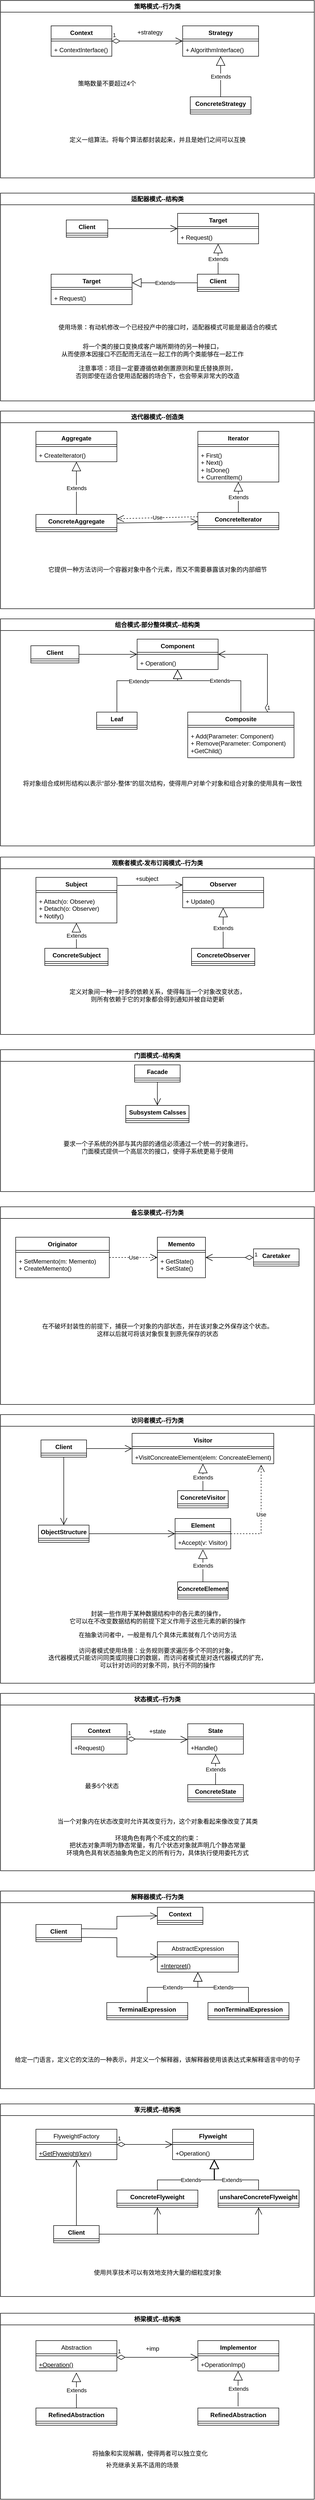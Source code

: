 <mxfile version="21.3.0" type="github">
  <diagram id="C5RBs43oDa-KdzZeNtuy" name="Page-1">
    <mxGraphModel dx="1434" dy="5440" grid="1" gridSize="10" guides="1" tooltips="1" connect="1" arrows="1" fold="1" page="1" pageScale="1" pageWidth="827" pageHeight="1169" math="0" shadow="0">
      <root>
        <mxCell id="WIyWlLk6GJQsqaUBKTNV-0" />
        <mxCell id="WIyWlLk6GJQsqaUBKTNV-1" parent="WIyWlLk6GJQsqaUBKTNV-0" />
        <mxCell id="6ICss55W7RaOTWumy3QS-1" value="桥梁模式--结构类" style="swimlane;whiteSpace=wrap;html=1;" parent="WIyWlLk6GJQsqaUBKTNV-1" vertex="1">
          <mxGeometry x="90" y="323" width="620" height="367" as="geometry" />
        </mxCell>
        <mxCell id="zkfFHV4jXpPFQw0GAbJ--6" value="Abstraction" style="swimlane;fontStyle=0;align=center;verticalAlign=top;childLayout=stackLayout;horizontal=1;startSize=26;horizontalStack=0;resizeParent=1;resizeLast=0;collapsible=1;marginBottom=0;rounded=0;shadow=0;strokeWidth=1;" parent="6ICss55W7RaOTWumy3QS-1" vertex="1">
          <mxGeometry x="70" y="54" width="160" height="60" as="geometry">
            <mxRectangle x="130" y="380" width="160" height="26" as="alternateBounds" />
          </mxGeometry>
        </mxCell>
        <mxCell id="zkfFHV4jXpPFQw0GAbJ--9" value="" style="line;html=1;strokeWidth=1;align=left;verticalAlign=middle;spacingTop=-1;spacingLeft=3;spacingRight=3;rotatable=0;labelPosition=right;points=[];portConstraint=eastwest;" parent="zkfFHV4jXpPFQw0GAbJ--6" vertex="1">
          <mxGeometry y="26" width="160" height="8" as="geometry" />
        </mxCell>
        <mxCell id="6ICss55W7RaOTWumy3QS-7" value="1" style="endArrow=open;html=1;endSize=12;startArrow=diamondThin;startSize=14;startFill=0;edgeStyle=orthogonalEdgeStyle;align=left;verticalAlign=bottom;rounded=0;" parent="zkfFHV4jXpPFQw0GAbJ--6" edge="1">
          <mxGeometry x="-1" y="3" relative="1" as="geometry">
            <mxPoint x="160" y="33" as="sourcePoint" />
            <mxPoint x="320" y="33" as="targetPoint" />
          </mxGeometry>
        </mxCell>
        <mxCell id="zkfFHV4jXpPFQw0GAbJ--10" value="+Operation()" style="text;align=left;verticalAlign=top;spacingLeft=4;spacingRight=4;overflow=hidden;rotatable=0;points=[[0,0.5],[1,0.5]];portConstraint=eastwest;fontStyle=4" parent="zkfFHV4jXpPFQw0GAbJ--6" vertex="1">
          <mxGeometry y="34" width="160" height="26" as="geometry" />
        </mxCell>
        <mxCell id="6ICss55W7RaOTWumy3QS-2" value="Implementor" style="swimlane;fontStyle=1;align=center;verticalAlign=top;childLayout=stackLayout;horizontal=1;startSize=26;horizontalStack=0;resizeParent=1;resizeParentMax=0;resizeLast=0;collapsible=1;marginBottom=0;whiteSpace=wrap;html=1;" parent="6ICss55W7RaOTWumy3QS-1" vertex="1">
          <mxGeometry x="390" y="54" width="160" height="60" as="geometry" />
        </mxCell>
        <mxCell id="6ICss55W7RaOTWumy3QS-4" value="" style="line;strokeWidth=1;fillColor=none;align=left;verticalAlign=middle;spacingTop=-1;spacingLeft=3;spacingRight=3;rotatable=0;labelPosition=right;points=[];portConstraint=eastwest;strokeColor=inherit;" parent="6ICss55W7RaOTWumy3QS-2" vertex="1">
          <mxGeometry y="26" width="160" height="8" as="geometry" />
        </mxCell>
        <mxCell id="6ICss55W7RaOTWumy3QS-5" value="+OperationImp()" style="text;strokeColor=none;fillColor=none;align=left;verticalAlign=top;spacingLeft=4;spacingRight=4;overflow=hidden;rotatable=0;points=[[0,0.5],[1,0.5]];portConstraint=eastwest;whiteSpace=wrap;html=1;" parent="6ICss55W7RaOTWumy3QS-2" vertex="1">
          <mxGeometry y="34" width="160" height="26" as="geometry" />
        </mxCell>
        <mxCell id="6ICss55W7RaOTWumy3QS-9" value="RefinedAbstraction" style="swimlane;fontStyle=1;align=center;verticalAlign=top;childLayout=stackLayout;horizontal=1;startSize=26;horizontalStack=0;resizeParent=1;resizeParentMax=0;resizeLast=0;collapsible=1;marginBottom=0;whiteSpace=wrap;html=1;" parent="6ICss55W7RaOTWumy3QS-1" vertex="1">
          <mxGeometry x="70" y="187" width="160" height="34" as="geometry" />
        </mxCell>
        <mxCell id="6ICss55W7RaOTWumy3QS-11" value="" style="line;strokeWidth=1;fillColor=none;align=left;verticalAlign=middle;spacingTop=-1;spacingLeft=3;spacingRight=3;rotatable=0;labelPosition=right;points=[];portConstraint=eastwest;strokeColor=inherit;" parent="6ICss55W7RaOTWumy3QS-9" vertex="1">
          <mxGeometry y="26" width="160" height="8" as="geometry" />
        </mxCell>
        <mxCell id="6ICss55W7RaOTWumy3QS-13" value="RefinedAbstraction" style="swimlane;fontStyle=1;align=center;verticalAlign=top;childLayout=stackLayout;horizontal=1;startSize=26;horizontalStack=0;resizeParent=1;resizeParentMax=0;resizeLast=0;collapsible=1;marginBottom=0;whiteSpace=wrap;html=1;" parent="6ICss55W7RaOTWumy3QS-1" vertex="1">
          <mxGeometry x="390" y="187" width="160" height="34" as="geometry" />
        </mxCell>
        <mxCell id="6ICss55W7RaOTWumy3QS-14" value="" style="line;strokeWidth=1;fillColor=none;align=left;verticalAlign=middle;spacingTop=-1;spacingLeft=3;spacingRight=3;rotatable=0;labelPosition=right;points=[];portConstraint=eastwest;strokeColor=inherit;" parent="6ICss55W7RaOTWumy3QS-13" vertex="1">
          <mxGeometry y="26" width="160" height="8" as="geometry" />
        </mxCell>
        <mxCell id="6ICss55W7RaOTWumy3QS-16" value="Extends" style="endArrow=block;endSize=16;endFill=0;html=1;rounded=0;exitX=0.5;exitY=0;exitDx=0;exitDy=0;" parent="6ICss55W7RaOTWumy3QS-1" source="6ICss55W7RaOTWumy3QS-9" edge="1">
          <mxGeometry width="160" relative="1" as="geometry">
            <mxPoint x="270" y="147" as="sourcePoint" />
            <mxPoint x="150" y="117" as="targetPoint" />
          </mxGeometry>
        </mxCell>
        <mxCell id="6ICss55W7RaOTWumy3QS-17" value="Extends" style="endArrow=block;endSize=16;endFill=0;html=1;rounded=0;exitX=0.5;exitY=0;exitDx=0;exitDy=0;" parent="6ICss55W7RaOTWumy3QS-1" edge="1">
          <mxGeometry width="160" relative="1" as="geometry">
            <mxPoint x="469.5" y="184" as="sourcePoint" />
            <mxPoint x="469.5" y="114" as="targetPoint" />
          </mxGeometry>
        </mxCell>
        <mxCell id="6ICss55W7RaOTWumy3QS-18" value="将抽象和实现解耦，使得两者可以独立变化" style="text;html=1;align=center;verticalAlign=middle;resizable=0;points=[];autosize=1;strokeColor=none;fillColor=none;" parent="6ICss55W7RaOTWumy3QS-1" vertex="1">
          <mxGeometry x="170" y="262" width="250" height="30" as="geometry" />
        </mxCell>
        <mxCell id="6ICss55W7RaOTWumy3QS-8" value="+imp" style="text;html=1;align=center;verticalAlign=middle;resizable=0;points=[];autosize=1;strokeColor=none;fillColor=none;" parent="WIyWlLk6GJQsqaUBKTNV-1" vertex="1">
          <mxGeometry x="365" y="378" width="50" height="30" as="geometry" />
        </mxCell>
        <mxCell id="6ICss55W7RaOTWumy3QS-19" value="补充继承关系不适用的场景" style="text;html=1;align=center;verticalAlign=middle;resizable=0;points=[];autosize=1;strokeColor=none;fillColor=none;" parent="WIyWlLk6GJQsqaUBKTNV-1" vertex="1">
          <mxGeometry x="285" y="608" width="170" height="30" as="geometry" />
        </mxCell>
        <mxCell id="6ICss55W7RaOTWumy3QS-20" value="享元模式--结构类" style="swimlane;whiteSpace=wrap;html=1;" parent="WIyWlLk6GJQsqaUBKTNV-1" vertex="1">
          <mxGeometry x="90" y="-90" width="620" height="380" as="geometry" />
        </mxCell>
        <mxCell id="6ICss55W7RaOTWumy3QS-21" value="FlyweightFactory" style="swimlane;fontStyle=0;align=center;verticalAlign=top;childLayout=stackLayout;horizontal=1;startSize=26;horizontalStack=0;resizeParent=1;resizeLast=0;collapsible=1;marginBottom=0;rounded=0;shadow=0;strokeWidth=1;" parent="6ICss55W7RaOTWumy3QS-20" vertex="1">
          <mxGeometry x="70" y="50" width="160" height="60" as="geometry">
            <mxRectangle x="130" y="380" width="160" height="26" as="alternateBounds" />
          </mxGeometry>
        </mxCell>
        <mxCell id="6ICss55W7RaOTWumy3QS-22" value="" style="line;html=1;strokeWidth=1;align=left;verticalAlign=middle;spacingTop=-1;spacingLeft=3;spacingRight=3;rotatable=0;labelPosition=right;points=[];portConstraint=eastwest;" parent="6ICss55W7RaOTWumy3QS-21" vertex="1">
          <mxGeometry y="26" width="160" height="8" as="geometry" />
        </mxCell>
        <mxCell id="6ICss55W7RaOTWumy3QS-24" value="+GetFlyweight(key)" style="text;align=left;verticalAlign=top;spacingLeft=4;spacingRight=4;overflow=hidden;rotatable=0;points=[[0,0.5],[1,0.5]];portConstraint=eastwest;fontStyle=4" parent="6ICss55W7RaOTWumy3QS-21" vertex="1">
          <mxGeometry y="34" width="160" height="26" as="geometry" />
        </mxCell>
        <mxCell id="6ICss55W7RaOTWumy3QS-25" value="Flyweight" style="swimlane;fontStyle=1;align=center;verticalAlign=top;childLayout=stackLayout;horizontal=1;startSize=26;horizontalStack=0;resizeParent=1;resizeParentMax=0;resizeLast=0;collapsible=1;marginBottom=0;whiteSpace=wrap;html=1;" parent="6ICss55W7RaOTWumy3QS-20" vertex="1">
          <mxGeometry x="340" y="50" width="160" height="60" as="geometry" />
        </mxCell>
        <mxCell id="6ICss55W7RaOTWumy3QS-26" value="" style="line;strokeWidth=1;fillColor=none;align=left;verticalAlign=middle;spacingTop=-1;spacingLeft=3;spacingRight=3;rotatable=0;labelPosition=right;points=[];portConstraint=eastwest;strokeColor=inherit;" parent="6ICss55W7RaOTWumy3QS-25" vertex="1">
          <mxGeometry y="26" width="160" height="8" as="geometry" />
        </mxCell>
        <mxCell id="6ICss55W7RaOTWumy3QS-27" value="+Operation()" style="text;strokeColor=none;fillColor=none;align=left;verticalAlign=top;spacingLeft=4;spacingRight=4;overflow=hidden;rotatable=0;points=[[0,0.5],[1,0.5]];portConstraint=eastwest;whiteSpace=wrap;html=1;" parent="6ICss55W7RaOTWumy3QS-25" vertex="1">
          <mxGeometry y="34" width="160" height="26" as="geometry" />
        </mxCell>
        <mxCell id="6ICss55W7RaOTWumy3QS-28" value="ConcreteFlyweight" style="swimlane;fontStyle=1;align=center;verticalAlign=top;childLayout=stackLayout;horizontal=1;startSize=26;horizontalStack=0;resizeParent=1;resizeParentMax=0;resizeLast=0;collapsible=1;marginBottom=0;whiteSpace=wrap;html=1;" parent="6ICss55W7RaOTWumy3QS-20" vertex="1">
          <mxGeometry x="230" y="170" width="160" height="34" as="geometry" />
        </mxCell>
        <mxCell id="6ICss55W7RaOTWumy3QS-29" value="" style="line;strokeWidth=1;fillColor=none;align=left;verticalAlign=middle;spacingTop=-1;spacingLeft=3;spacingRight=3;rotatable=0;labelPosition=right;points=[];portConstraint=eastwest;strokeColor=inherit;" parent="6ICss55W7RaOTWumy3QS-28" vertex="1">
          <mxGeometry y="26" width="160" height="8" as="geometry" />
        </mxCell>
        <mxCell id="6ICss55W7RaOTWumy3QS-30" value="unshareConcreteFlyweight" style="swimlane;fontStyle=1;align=center;verticalAlign=top;childLayout=stackLayout;horizontal=1;startSize=26;horizontalStack=0;resizeParent=1;resizeParentMax=0;resizeLast=0;collapsible=1;marginBottom=0;whiteSpace=wrap;html=1;" parent="6ICss55W7RaOTWumy3QS-20" vertex="1">
          <mxGeometry x="430" y="170" width="160" height="34" as="geometry" />
        </mxCell>
        <mxCell id="6ICss55W7RaOTWumy3QS-31" value="" style="line;strokeWidth=1;fillColor=none;align=left;verticalAlign=middle;spacingTop=-1;spacingLeft=3;spacingRight=3;rotatable=0;labelPosition=right;points=[];portConstraint=eastwest;strokeColor=inherit;" parent="6ICss55W7RaOTWumy3QS-30" vertex="1">
          <mxGeometry y="26" width="160" height="8" as="geometry" />
        </mxCell>
        <mxCell id="6ICss55W7RaOTWumy3QS-23" value="1" style="endArrow=open;html=1;endSize=12;startArrow=diamondThin;startSize=14;startFill=0;edgeStyle=orthogonalEdgeStyle;align=left;verticalAlign=bottom;rounded=0;entryX=0;entryY=0.5;entryDx=0;entryDy=0;exitX=1;exitY=0.5;exitDx=0;exitDy=0;" parent="6ICss55W7RaOTWumy3QS-20" source="6ICss55W7RaOTWumy3QS-21" target="6ICss55W7RaOTWumy3QS-25" edge="1">
          <mxGeometry x="-1" y="3" relative="1" as="geometry">
            <mxPoint x="260" y="70" as="sourcePoint" />
            <mxPoint x="310" y="80" as="targetPoint" />
          </mxGeometry>
        </mxCell>
        <mxCell id="6ICss55W7RaOTWumy3QS-32" value="Extends" style="endArrow=block;endSize=16;endFill=0;html=1;rounded=0;exitX=0.5;exitY=0;exitDx=0;exitDy=0;" parent="6ICss55W7RaOTWumy3QS-20" source="6ICss55W7RaOTWumy3QS-28" edge="1">
          <mxGeometry width="160" relative="1" as="geometry">
            <mxPoint x="260" y="130" as="sourcePoint" />
            <mxPoint x="422" y="110" as="targetPoint" />
            <Array as="points">
              <mxPoint x="310" y="150" />
              <mxPoint x="422" y="150" />
            </Array>
          </mxGeometry>
        </mxCell>
        <mxCell id="6ICss55W7RaOTWumy3QS-33" value="Extends" style="endArrow=block;endSize=16;endFill=0;html=1;rounded=0;exitX=0.5;exitY=0;exitDx=0;exitDy=0;" parent="6ICss55W7RaOTWumy3QS-20" source="6ICss55W7RaOTWumy3QS-30" edge="1">
          <mxGeometry width="160" relative="1" as="geometry">
            <mxPoint x="440" y="140" as="sourcePoint" />
            <mxPoint x="423" y="110" as="targetPoint" />
            <Array as="points">
              <mxPoint x="510" y="150" />
              <mxPoint x="423" y="150" />
            </Array>
          </mxGeometry>
        </mxCell>
        <mxCell id="6ICss55W7RaOTWumy3QS-34" value="Client" style="swimlane;fontStyle=1;align=center;verticalAlign=top;childLayout=stackLayout;horizontal=1;startSize=26;horizontalStack=0;resizeParent=1;resizeParentMax=0;resizeLast=0;collapsible=1;marginBottom=0;whiteSpace=wrap;html=1;" parent="6ICss55W7RaOTWumy3QS-20" vertex="1">
          <mxGeometry x="105" y="240" width="90" height="34" as="geometry" />
        </mxCell>
        <mxCell id="6ICss55W7RaOTWumy3QS-35" value="" style="line;strokeWidth=1;fillColor=none;align=left;verticalAlign=middle;spacingTop=-1;spacingLeft=3;spacingRight=3;rotatable=0;labelPosition=right;points=[];portConstraint=eastwest;strokeColor=inherit;" parent="6ICss55W7RaOTWumy3QS-34" vertex="1">
          <mxGeometry y="26" width="90" height="8" as="geometry" />
        </mxCell>
        <mxCell id="6ICss55W7RaOTWumy3QS-36" value="" style="endArrow=open;endFill=1;endSize=12;html=1;rounded=0;exitX=1;exitY=0.5;exitDx=0;exitDy=0;entryX=0.5;entryY=1;entryDx=0;entryDy=0;" parent="6ICss55W7RaOTWumy3QS-20" source="6ICss55W7RaOTWumy3QS-34" target="6ICss55W7RaOTWumy3QS-28" edge="1">
          <mxGeometry width="160" relative="1" as="geometry">
            <mxPoint x="220" y="256.5" as="sourcePoint" />
            <mxPoint x="380" y="256.5" as="targetPoint" />
            <Array as="points">
              <mxPoint x="310" y="257" />
            </Array>
          </mxGeometry>
        </mxCell>
        <mxCell id="6ICss55W7RaOTWumy3QS-37" value="" style="endArrow=open;endFill=1;endSize=12;html=1;rounded=0;exitX=1;exitY=0.5;exitDx=0;exitDy=0;entryX=0.5;entryY=1;entryDx=0;entryDy=0;" parent="6ICss55W7RaOTWumy3QS-20" source="6ICss55W7RaOTWumy3QS-34" target="6ICss55W7RaOTWumy3QS-30" edge="1">
          <mxGeometry width="160" relative="1" as="geometry">
            <mxPoint x="340" y="250" as="sourcePoint" />
            <mxPoint x="500" y="250" as="targetPoint" />
            <Array as="points">
              <mxPoint x="510" y="257" />
            </Array>
          </mxGeometry>
        </mxCell>
        <mxCell id="6ICss55W7RaOTWumy3QS-38" value="" style="endArrow=open;endFill=1;endSize=12;html=1;rounded=0;exitX=0.5;exitY=0;exitDx=0;exitDy=0;" parent="6ICss55W7RaOTWumy3QS-20" source="6ICss55W7RaOTWumy3QS-34" edge="1">
          <mxGeometry width="160" relative="1" as="geometry">
            <mxPoint x="30" y="160" as="sourcePoint" />
            <mxPoint x="150" y="110" as="targetPoint" />
          </mxGeometry>
        </mxCell>
        <mxCell id="6ICss55W7RaOTWumy3QS-39" value="使用共享技术可以有效地支持大量的细粒度对象" style="text;html=1;align=center;verticalAlign=middle;resizable=0;points=[];autosize=1;strokeColor=none;fillColor=none;" parent="WIyWlLk6GJQsqaUBKTNV-1" vertex="1">
          <mxGeometry x="260" y="228" width="280" height="30" as="geometry" />
        </mxCell>
        <mxCell id="6ICss55W7RaOTWumy3QS-40" value="解释器模式--行为类" style="swimlane;whiteSpace=wrap;html=1;" parent="WIyWlLk6GJQsqaUBKTNV-1" vertex="1">
          <mxGeometry x="90" y="-510" width="620" height="390" as="geometry" />
        </mxCell>
        <mxCell id="6ICss55W7RaOTWumy3QS-41" value="AbstractExpression" style="swimlane;fontStyle=0;align=center;verticalAlign=top;childLayout=stackLayout;horizontal=1;startSize=26;horizontalStack=0;resizeParent=1;resizeLast=0;collapsible=1;marginBottom=0;rounded=0;shadow=0;strokeWidth=1;" parent="6ICss55W7RaOTWumy3QS-40" vertex="1">
          <mxGeometry x="310" y="100" width="160" height="60" as="geometry">
            <mxRectangle x="130" y="380" width="160" height="26" as="alternateBounds" />
          </mxGeometry>
        </mxCell>
        <mxCell id="6ICss55W7RaOTWumy3QS-42" value="" style="line;html=1;strokeWidth=1;align=left;verticalAlign=middle;spacingTop=-1;spacingLeft=3;spacingRight=3;rotatable=0;labelPosition=right;points=[];portConstraint=eastwest;" parent="6ICss55W7RaOTWumy3QS-41" vertex="1">
          <mxGeometry y="26" width="160" height="8" as="geometry" />
        </mxCell>
        <mxCell id="6ICss55W7RaOTWumy3QS-43" value="+Interpret()" style="text;align=left;verticalAlign=top;spacingLeft=4;spacingRight=4;overflow=hidden;rotatable=0;points=[[0,0.5],[1,0.5]];portConstraint=eastwest;fontStyle=4" parent="6ICss55W7RaOTWumy3QS-41" vertex="1">
          <mxGeometry y="34" width="160" height="26" as="geometry" />
        </mxCell>
        <mxCell id="6ICss55W7RaOTWumy3QS-44" value="TerminalExpression" style="swimlane;fontStyle=1;align=center;verticalAlign=top;childLayout=stackLayout;horizontal=1;startSize=26;horizontalStack=0;resizeParent=1;resizeParentMax=0;resizeLast=0;collapsible=1;marginBottom=0;whiteSpace=wrap;html=1;" parent="6ICss55W7RaOTWumy3QS-40" vertex="1">
          <mxGeometry x="210" y="220" width="160" height="34" as="geometry" />
        </mxCell>
        <mxCell id="6ICss55W7RaOTWumy3QS-45" value="" style="line;strokeWidth=1;fillColor=none;align=left;verticalAlign=middle;spacingTop=-1;spacingLeft=3;spacingRight=3;rotatable=0;labelPosition=right;points=[];portConstraint=eastwest;strokeColor=inherit;" parent="6ICss55W7RaOTWumy3QS-44" vertex="1">
          <mxGeometry y="26" width="160" height="8" as="geometry" />
        </mxCell>
        <mxCell id="6ICss55W7RaOTWumy3QS-46" value="nonTerminalExpression" style="swimlane;fontStyle=1;align=center;verticalAlign=top;childLayout=stackLayout;horizontal=1;startSize=26;horizontalStack=0;resizeParent=1;resizeParentMax=0;resizeLast=0;collapsible=1;marginBottom=0;whiteSpace=wrap;html=1;" parent="6ICss55W7RaOTWumy3QS-40" vertex="1">
          <mxGeometry x="410" y="220" width="160" height="34" as="geometry" />
        </mxCell>
        <mxCell id="6ICss55W7RaOTWumy3QS-47" value="" style="line;strokeWidth=1;fillColor=none;align=left;verticalAlign=middle;spacingTop=-1;spacingLeft=3;spacingRight=3;rotatable=0;labelPosition=right;points=[];portConstraint=eastwest;strokeColor=inherit;" parent="6ICss55W7RaOTWumy3QS-46" vertex="1">
          <mxGeometry y="26" width="160" height="8" as="geometry" />
        </mxCell>
        <mxCell id="6ICss55W7RaOTWumy3QS-48" value="Extends" style="endArrow=block;endSize=16;endFill=0;html=1;rounded=0;exitX=0.5;exitY=0;exitDx=0;exitDy=0;" parent="6ICss55W7RaOTWumy3QS-40" source="6ICss55W7RaOTWumy3QS-44" edge="1">
          <mxGeometry width="160" relative="1" as="geometry">
            <mxPoint x="310" y="190" as="sourcePoint" />
            <mxPoint x="390" y="160" as="targetPoint" />
            <Array as="points">
              <mxPoint x="290" y="190" />
              <mxPoint x="390" y="190" />
            </Array>
          </mxGeometry>
        </mxCell>
        <mxCell id="6ICss55W7RaOTWumy3QS-49" value="Extends" style="endArrow=block;endSize=16;endFill=0;html=1;rounded=0;exitX=0.5;exitY=0;exitDx=0;exitDy=0;" parent="6ICss55W7RaOTWumy3QS-40" source="6ICss55W7RaOTWumy3QS-46" edge="1">
          <mxGeometry width="160" relative="1" as="geometry">
            <mxPoint x="430" y="190" as="sourcePoint" />
            <mxPoint x="390" y="160" as="targetPoint" />
            <Array as="points">
              <mxPoint x="490" y="190" />
              <mxPoint x="390" y="190" />
            </Array>
          </mxGeometry>
        </mxCell>
        <mxCell id="6ICss55W7RaOTWumy3QS-50" value="Client" style="swimlane;fontStyle=1;align=center;verticalAlign=top;childLayout=stackLayout;horizontal=1;startSize=26;horizontalStack=0;resizeParent=1;resizeParentMax=0;resizeLast=0;collapsible=1;marginBottom=0;whiteSpace=wrap;html=1;" parent="6ICss55W7RaOTWumy3QS-40" vertex="1">
          <mxGeometry x="70" y="66" width="90" height="34" as="geometry" />
        </mxCell>
        <mxCell id="6ICss55W7RaOTWumy3QS-51" value="" style="line;strokeWidth=1;fillColor=none;align=left;verticalAlign=middle;spacingTop=-1;spacingLeft=3;spacingRight=3;rotatable=0;labelPosition=right;points=[];portConstraint=eastwest;strokeColor=inherit;" parent="6ICss55W7RaOTWumy3QS-50" vertex="1">
          <mxGeometry y="26" width="90" height="8" as="geometry" />
        </mxCell>
        <mxCell id="6ICss55W7RaOTWumy3QS-52" value="Context" style="swimlane;fontStyle=1;align=center;verticalAlign=top;childLayout=stackLayout;horizontal=1;startSize=26;horizontalStack=0;resizeParent=1;resizeParentMax=0;resizeLast=0;collapsible=1;marginBottom=0;whiteSpace=wrap;html=1;" parent="6ICss55W7RaOTWumy3QS-40" vertex="1">
          <mxGeometry x="310" y="32" width="90" height="34" as="geometry" />
        </mxCell>
        <mxCell id="6ICss55W7RaOTWumy3QS-53" value="" style="line;strokeWidth=1;fillColor=none;align=left;verticalAlign=middle;spacingTop=-1;spacingLeft=3;spacingRight=3;rotatable=0;labelPosition=right;points=[];portConstraint=eastwest;strokeColor=inherit;" parent="6ICss55W7RaOTWumy3QS-52" vertex="1">
          <mxGeometry y="26" width="90" height="8" as="geometry" />
        </mxCell>
        <mxCell id="6ICss55W7RaOTWumy3QS-54" value="" style="endArrow=open;endFill=1;endSize=12;html=1;rounded=0;entryX=0;entryY=0.5;entryDx=0;entryDy=0;exitX=1;exitY=0.25;exitDx=0;exitDy=0;" parent="6ICss55W7RaOTWumy3QS-40" source="6ICss55W7RaOTWumy3QS-50" target="6ICss55W7RaOTWumy3QS-52" edge="1">
          <mxGeometry width="160" relative="1" as="geometry">
            <mxPoint x="170" y="80" as="sourcePoint" />
            <mxPoint x="330" y="80" as="targetPoint" />
            <Array as="points">
              <mxPoint x="230" y="75" />
              <mxPoint x="230" y="50" />
            </Array>
          </mxGeometry>
        </mxCell>
        <mxCell id="6ICss55W7RaOTWumy3QS-55" value="" style="endArrow=open;endFill=1;endSize=12;html=1;rounded=0;entryX=0;entryY=0.5;entryDx=0;entryDy=0;exitX=1;exitY=0.75;exitDx=0;exitDy=0;" parent="6ICss55W7RaOTWumy3QS-40" source="6ICss55W7RaOTWumy3QS-50" target="6ICss55W7RaOTWumy3QS-41" edge="1">
          <mxGeometry width="160" relative="1" as="geometry">
            <mxPoint x="100" y="150" as="sourcePoint" />
            <mxPoint x="260" y="150" as="targetPoint" />
            <Array as="points">
              <mxPoint x="230" y="92" />
              <mxPoint x="230" y="130" />
            </Array>
          </mxGeometry>
        </mxCell>
        <mxCell id="6ICss55W7RaOTWumy3QS-56" value="给定一门语言，定义它的文法的一种表示，并定义一个解释器，该解释器使用该表达式来解释语言中的句子" style="text;html=1;align=center;verticalAlign=middle;resizable=0;points=[];autosize=1;strokeColor=none;fillColor=none;" parent="WIyWlLk6GJQsqaUBKTNV-1" vertex="1">
          <mxGeometry x="105" y="-192" width="590" height="30" as="geometry" />
        </mxCell>
        <mxCell id="6ICss55W7RaOTWumy3QS-57" value="状态模式--行为类" style="swimlane;whiteSpace=wrap;html=1;" parent="WIyWlLk6GJQsqaUBKTNV-1" vertex="1">
          <mxGeometry x="90" y="-900" width="620" height="350" as="geometry" />
        </mxCell>
        <mxCell id="6ICss55W7RaOTWumy3QS-60" value="Context" style="swimlane;fontStyle=1;align=center;verticalAlign=top;childLayout=stackLayout;horizontal=1;startSize=26;horizontalStack=0;resizeParent=1;resizeParentMax=0;resizeLast=0;collapsible=1;marginBottom=0;whiteSpace=wrap;html=1;" parent="6ICss55W7RaOTWumy3QS-57" vertex="1">
          <mxGeometry x="140" y="60" width="110" height="60" as="geometry" />
        </mxCell>
        <mxCell id="6ICss55W7RaOTWumy3QS-62" value="" style="line;strokeWidth=1;fillColor=none;align=left;verticalAlign=middle;spacingTop=-1;spacingLeft=3;spacingRight=3;rotatable=0;labelPosition=right;points=[];portConstraint=eastwest;strokeColor=inherit;" parent="6ICss55W7RaOTWumy3QS-60" vertex="1">
          <mxGeometry y="26" width="110" height="8" as="geometry" />
        </mxCell>
        <mxCell id="6ICss55W7RaOTWumy3QS-70" value="1" style="endArrow=open;html=1;endSize=12;startArrow=diamondThin;startSize=14;startFill=0;edgeStyle=orthogonalEdgeStyle;align=left;verticalAlign=bottom;rounded=0;entryX=0;entryY=0.625;entryDx=0;entryDy=0;entryPerimeter=0;" parent="6ICss55W7RaOTWumy3QS-60" target="6ICss55W7RaOTWumy3QS-65" edge="1">
          <mxGeometry x="-1" y="3" relative="1" as="geometry">
            <mxPoint x="110" y="30" as="sourcePoint" />
            <mxPoint x="270" y="30" as="targetPoint" />
          </mxGeometry>
        </mxCell>
        <mxCell id="6ICss55W7RaOTWumy3QS-63" value="+Request()" style="text;strokeColor=none;fillColor=none;align=left;verticalAlign=top;spacingLeft=4;spacingRight=4;overflow=hidden;rotatable=0;points=[[0,0.5],[1,0.5]];portConstraint=eastwest;whiteSpace=wrap;html=1;" parent="6ICss55W7RaOTWumy3QS-60" vertex="1">
          <mxGeometry y="34" width="110" height="26" as="geometry" />
        </mxCell>
        <mxCell id="6ICss55W7RaOTWumy3QS-64" value="State" style="swimlane;fontStyle=1;align=center;verticalAlign=top;childLayout=stackLayout;horizontal=1;startSize=26;horizontalStack=0;resizeParent=1;resizeParentMax=0;resizeLast=0;collapsible=1;marginBottom=0;whiteSpace=wrap;html=1;" parent="6ICss55W7RaOTWumy3QS-57" vertex="1">
          <mxGeometry x="370" y="60" width="110" height="60" as="geometry" />
        </mxCell>
        <mxCell id="6ICss55W7RaOTWumy3QS-65" value="" style="line;strokeWidth=1;fillColor=none;align=left;verticalAlign=middle;spacingTop=-1;spacingLeft=3;spacingRight=3;rotatable=0;labelPosition=right;points=[];portConstraint=eastwest;strokeColor=inherit;" parent="6ICss55W7RaOTWumy3QS-64" vertex="1">
          <mxGeometry y="26" width="110" height="8" as="geometry" />
        </mxCell>
        <mxCell id="6ICss55W7RaOTWumy3QS-66" value="+Handle()" style="text;strokeColor=none;fillColor=none;align=left;verticalAlign=top;spacingLeft=4;spacingRight=4;overflow=hidden;rotatable=0;points=[[0,0.5],[1,0.5]];portConstraint=eastwest;whiteSpace=wrap;html=1;" parent="6ICss55W7RaOTWumy3QS-64" vertex="1">
          <mxGeometry y="34" width="110" height="26" as="geometry" />
        </mxCell>
        <mxCell id="6ICss55W7RaOTWumy3QS-67" value="ConcreteState" style="swimlane;fontStyle=1;align=center;verticalAlign=top;childLayout=stackLayout;horizontal=1;startSize=26;horizontalStack=0;resizeParent=1;resizeParentMax=0;resizeLast=0;collapsible=1;marginBottom=0;whiteSpace=wrap;html=1;" parent="6ICss55W7RaOTWumy3QS-57" vertex="1">
          <mxGeometry x="370" y="180" width="110" height="34" as="geometry" />
        </mxCell>
        <mxCell id="6ICss55W7RaOTWumy3QS-68" value="" style="line;strokeWidth=1;fillColor=none;align=left;verticalAlign=middle;spacingTop=-1;spacingLeft=3;spacingRight=3;rotatable=0;labelPosition=right;points=[];portConstraint=eastwest;strokeColor=inherit;" parent="6ICss55W7RaOTWumy3QS-67" vertex="1">
          <mxGeometry y="26" width="110" height="8" as="geometry" />
        </mxCell>
        <mxCell id="6ICss55W7RaOTWumy3QS-71" value="+state" style="text;html=1;align=center;verticalAlign=middle;resizable=0;points=[];autosize=1;strokeColor=none;fillColor=none;" parent="6ICss55W7RaOTWumy3QS-57" vertex="1">
          <mxGeometry x="280" y="60" width="60" height="30" as="geometry" />
        </mxCell>
        <mxCell id="6ICss55W7RaOTWumy3QS-72" value="Extends" style="endArrow=block;endSize=16;endFill=0;html=1;rounded=0;exitX=0.5;exitY=0;exitDx=0;exitDy=0;" parent="6ICss55W7RaOTWumy3QS-57" source="6ICss55W7RaOTWumy3QS-67" edge="1">
          <mxGeometry width="160" relative="1" as="geometry">
            <mxPoint x="310" y="140" as="sourcePoint" />
            <mxPoint x="425" y="120" as="targetPoint" />
          </mxGeometry>
        </mxCell>
        <mxCell id="6ICss55W7RaOTWumy3QS-73" value="当一个对象内在状态改变时允许其改变行为，这个对象看起来像改变了其类" style="text;html=1;align=center;verticalAlign=middle;resizable=0;points=[];autosize=1;strokeColor=none;fillColor=none;" parent="6ICss55W7RaOTWumy3QS-57" vertex="1">
          <mxGeometry x="100" y="238" width="420" height="30" as="geometry" />
        </mxCell>
        <mxCell id="6ICss55W7RaOTWumy3QS-74" value="环境角色有两个不成文的约束：&lt;br&gt;把状态对象声明为静态常量，有几个状态对象就声明几个静态常量&lt;br&gt;环境角色具有状态抽象角色定义的所有行为，具体执行使用委托方式" style="text;html=1;align=center;verticalAlign=middle;resizable=0;points=[];autosize=1;strokeColor=none;fillColor=none;" parent="6ICss55W7RaOTWumy3QS-57" vertex="1">
          <mxGeometry x="120" y="270" width="380" height="60" as="geometry" />
        </mxCell>
        <mxCell id="11gKIhfqWF8Fhhnc01fx-0" value="访问者模式--行为类" style="swimlane;whiteSpace=wrap;html=1;" vertex="1" parent="WIyWlLk6GJQsqaUBKTNV-1">
          <mxGeometry x="90" y="-1450" width="620" height="530" as="geometry" />
        </mxCell>
        <mxCell id="11gKIhfqWF8Fhhnc01fx-5" value="Client" style="swimlane;fontStyle=1;align=center;verticalAlign=top;childLayout=stackLayout;horizontal=1;startSize=26;horizontalStack=0;resizeParent=1;resizeParentMax=0;resizeLast=0;collapsible=1;marginBottom=0;whiteSpace=wrap;html=1;" vertex="1" parent="11gKIhfqWF8Fhhnc01fx-0">
          <mxGeometry x="80" y="50" width="90" height="34" as="geometry" />
        </mxCell>
        <mxCell id="11gKIhfqWF8Fhhnc01fx-6" value="" style="line;strokeWidth=1;fillColor=none;align=left;verticalAlign=middle;spacingTop=-1;spacingLeft=3;spacingRight=3;rotatable=0;labelPosition=right;points=[];portConstraint=eastwest;strokeColor=inherit;" vertex="1" parent="11gKIhfqWF8Fhhnc01fx-5">
          <mxGeometry y="26" width="90" height="8" as="geometry" />
        </mxCell>
        <mxCell id="11gKIhfqWF8Fhhnc01fx-7" value="ObjectStructure" style="swimlane;fontStyle=1;align=center;verticalAlign=top;childLayout=stackLayout;horizontal=1;startSize=26;horizontalStack=0;resizeParent=1;resizeParentMax=0;resizeLast=0;collapsible=1;marginBottom=0;whiteSpace=wrap;html=1;" vertex="1" parent="11gKIhfqWF8Fhhnc01fx-0">
          <mxGeometry x="75" y="218" width="100" height="34" as="geometry" />
        </mxCell>
        <mxCell id="11gKIhfqWF8Fhhnc01fx-8" value="" style="line;strokeWidth=1;fillColor=none;align=left;verticalAlign=middle;spacingTop=-1;spacingLeft=3;spacingRight=3;rotatable=0;labelPosition=right;points=[];portConstraint=eastwest;strokeColor=inherit;" vertex="1" parent="11gKIhfqWF8Fhhnc01fx-7">
          <mxGeometry y="26" width="100" height="8" as="geometry" />
        </mxCell>
        <mxCell id="11gKIhfqWF8Fhhnc01fx-9" value="Visitor" style="swimlane;fontStyle=1;align=center;verticalAlign=top;childLayout=stackLayout;horizontal=1;startSize=26;horizontalStack=0;resizeParent=1;resizeParentMax=0;resizeLast=0;collapsible=1;marginBottom=0;whiteSpace=wrap;html=1;" vertex="1" parent="11gKIhfqWF8Fhhnc01fx-0">
          <mxGeometry x="260" y="37" width="280" height="60" as="geometry" />
        </mxCell>
        <mxCell id="11gKIhfqWF8Fhhnc01fx-10" value="" style="line;strokeWidth=1;fillColor=none;align=left;verticalAlign=middle;spacingTop=-1;spacingLeft=3;spacingRight=3;rotatable=0;labelPosition=right;points=[];portConstraint=eastwest;strokeColor=inherit;" vertex="1" parent="11gKIhfqWF8Fhhnc01fx-9">
          <mxGeometry y="26" width="280" height="8" as="geometry" />
        </mxCell>
        <mxCell id="11gKIhfqWF8Fhhnc01fx-11" value="+VisitConcreateElement(elem: ConcreateElement)" style="text;strokeColor=none;fillColor=none;align=left;verticalAlign=top;spacingLeft=4;spacingRight=4;overflow=hidden;rotatable=0;points=[[0,0.5],[1,0.5]];portConstraint=eastwest;whiteSpace=wrap;html=1;" vertex="1" parent="11gKIhfqWF8Fhhnc01fx-9">
          <mxGeometry y="34" width="280" height="26" as="geometry" />
        </mxCell>
        <mxCell id="11gKIhfqWF8Fhhnc01fx-12" value="ConcreteVisitor" style="swimlane;fontStyle=1;align=center;verticalAlign=top;childLayout=stackLayout;horizontal=1;startSize=26;horizontalStack=0;resizeParent=1;resizeParentMax=0;resizeLast=0;collapsible=1;marginBottom=0;whiteSpace=wrap;html=1;" vertex="1" parent="11gKIhfqWF8Fhhnc01fx-0">
          <mxGeometry x="350" y="150" width="100" height="34" as="geometry" />
        </mxCell>
        <mxCell id="11gKIhfqWF8Fhhnc01fx-13" value="" style="line;strokeWidth=1;fillColor=none;align=left;verticalAlign=middle;spacingTop=-1;spacingLeft=3;spacingRight=3;rotatable=0;labelPosition=right;points=[];portConstraint=eastwest;strokeColor=inherit;" vertex="1" parent="11gKIhfqWF8Fhhnc01fx-12">
          <mxGeometry y="26" width="100" height="8" as="geometry" />
        </mxCell>
        <mxCell id="11gKIhfqWF8Fhhnc01fx-14" value="Element" style="swimlane;fontStyle=1;align=center;verticalAlign=top;childLayout=stackLayout;horizontal=1;startSize=26;horizontalStack=0;resizeParent=1;resizeParentMax=0;resizeLast=0;collapsible=1;marginBottom=0;whiteSpace=wrap;html=1;" vertex="1" parent="11gKIhfqWF8Fhhnc01fx-0">
          <mxGeometry x="345" y="205" width="110" height="60" as="geometry" />
        </mxCell>
        <mxCell id="11gKIhfqWF8Fhhnc01fx-15" value="" style="line;strokeWidth=1;fillColor=none;align=left;verticalAlign=middle;spacingTop=-1;spacingLeft=3;spacingRight=3;rotatable=0;labelPosition=right;points=[];portConstraint=eastwest;strokeColor=inherit;" vertex="1" parent="11gKIhfqWF8Fhhnc01fx-14">
          <mxGeometry y="26" width="110" height="8" as="geometry" />
        </mxCell>
        <mxCell id="11gKIhfqWF8Fhhnc01fx-16" value="+Accept(v: Visitor)" style="text;strokeColor=none;fillColor=none;align=left;verticalAlign=top;spacingLeft=4;spacingRight=4;overflow=hidden;rotatable=0;points=[[0,0.5],[1,0.5]];portConstraint=eastwest;whiteSpace=wrap;html=1;" vertex="1" parent="11gKIhfqWF8Fhhnc01fx-14">
          <mxGeometry y="34" width="110" height="26" as="geometry" />
        </mxCell>
        <mxCell id="11gKIhfqWF8Fhhnc01fx-19" value="" style="endArrow=open;endFill=1;endSize=12;html=1;rounded=0;exitX=1;exitY=0.5;exitDx=0;exitDy=0;entryX=0;entryY=0.5;entryDx=0;entryDy=0;" edge="1" parent="11gKIhfqWF8Fhhnc01fx-0" source="11gKIhfqWF8Fhhnc01fx-5" target="11gKIhfqWF8Fhhnc01fx-9">
          <mxGeometry width="160" relative="1" as="geometry">
            <mxPoint x="175" y="120" as="sourcePoint" />
            <mxPoint x="335" y="120" as="targetPoint" />
          </mxGeometry>
        </mxCell>
        <mxCell id="11gKIhfqWF8Fhhnc01fx-20" value="" style="endArrow=open;endFill=1;endSize=12;html=1;rounded=0;exitX=0.5;exitY=1;exitDx=0;exitDy=0;entryX=0.5;entryY=0;entryDx=0;entryDy=0;" edge="1" parent="11gKIhfqWF8Fhhnc01fx-0" source="11gKIhfqWF8Fhhnc01fx-5" target="11gKIhfqWF8Fhhnc01fx-7">
          <mxGeometry width="160" relative="1" as="geometry">
            <mxPoint x="240" y="320" as="sourcePoint" />
            <mxPoint x="400" y="320" as="targetPoint" />
          </mxGeometry>
        </mxCell>
        <mxCell id="11gKIhfqWF8Fhhnc01fx-21" value="" style="endArrow=open;endFill=1;endSize=12;html=1;rounded=0;exitX=1;exitY=0.5;exitDx=0;exitDy=0;entryX=0;entryY=0.5;entryDx=0;entryDy=0;" edge="1" parent="11gKIhfqWF8Fhhnc01fx-0" source="11gKIhfqWF8Fhhnc01fx-7" target="11gKIhfqWF8Fhhnc01fx-14">
          <mxGeometry width="160" relative="1" as="geometry">
            <mxPoint x="240" y="320" as="sourcePoint" />
            <mxPoint x="350" y="235" as="targetPoint" />
          </mxGeometry>
        </mxCell>
        <mxCell id="11gKIhfqWF8Fhhnc01fx-22" value="Use" style="endArrow=open;endSize=12;dashed=1;html=1;rounded=0;entryX=0.911;entryY=1.077;entryDx=0;entryDy=0;entryPerimeter=0;exitX=1;exitY=0.5;exitDx=0;exitDy=0;" edge="1" parent="11gKIhfqWF8Fhhnc01fx-0" source="11gKIhfqWF8Fhhnc01fx-14" target="11gKIhfqWF8Fhhnc01fx-11">
          <mxGeometry width="160" relative="1" as="geometry">
            <mxPoint x="470" y="235" as="sourcePoint" />
            <mxPoint x="400" y="320" as="targetPoint" />
            <Array as="points">
              <mxPoint x="515" y="235" />
            </Array>
          </mxGeometry>
        </mxCell>
        <mxCell id="11gKIhfqWF8Fhhnc01fx-23" value="Extends" style="endArrow=block;endSize=16;endFill=0;html=1;rounded=0;exitX=0.5;exitY=0;exitDx=0;exitDy=0;entryX=0.5;entryY=1;entryDx=0;entryDy=0;entryPerimeter=0;" edge="1" parent="11gKIhfqWF8Fhhnc01fx-0" source="11gKIhfqWF8Fhhnc01fx-12" target="11gKIhfqWF8Fhhnc01fx-11">
          <mxGeometry width="160" relative="1" as="geometry">
            <mxPoint x="240" y="320" as="sourcePoint" />
            <mxPoint x="400" y="100" as="targetPoint" />
          </mxGeometry>
        </mxCell>
        <mxCell id="11gKIhfqWF8Fhhnc01fx-25" value="ConcreteElement" style="swimlane;fontStyle=1;align=center;verticalAlign=top;childLayout=stackLayout;horizontal=1;startSize=26;horizontalStack=0;resizeParent=1;resizeParentMax=0;resizeLast=0;collapsible=1;marginBottom=0;whiteSpace=wrap;html=1;" vertex="1" parent="11gKIhfqWF8Fhhnc01fx-0">
          <mxGeometry x="350" y="330" width="100" height="34" as="geometry" />
        </mxCell>
        <mxCell id="11gKIhfqWF8Fhhnc01fx-26" value="" style="line;strokeWidth=1;fillColor=none;align=left;verticalAlign=middle;spacingTop=-1;spacingLeft=3;spacingRight=3;rotatable=0;labelPosition=right;points=[];portConstraint=eastwest;strokeColor=inherit;" vertex="1" parent="11gKIhfqWF8Fhhnc01fx-25">
          <mxGeometry y="26" width="100" height="8" as="geometry" />
        </mxCell>
        <mxCell id="11gKIhfqWF8Fhhnc01fx-27" value="Extends" style="endArrow=block;endSize=16;endFill=0;html=1;rounded=0;exitX=0.5;exitY=0;exitDx=0;exitDy=0;entryX=0.5;entryY=1.038;entryDx=0;entryDy=0;entryPerimeter=0;" edge="1" parent="11gKIhfqWF8Fhhnc01fx-0" source="11gKIhfqWF8Fhhnc01fx-25" target="11gKIhfqWF8Fhhnc01fx-16">
          <mxGeometry width="160" relative="1" as="geometry">
            <mxPoint x="240" y="220" as="sourcePoint" />
            <mxPoint x="400" y="270" as="targetPoint" />
          </mxGeometry>
        </mxCell>
        <mxCell id="11gKIhfqWF8Fhhnc01fx-28" value="封装一些作用于某种数据结构中的各元素的操作，&lt;br&gt;它可以在不改变数据结构的前提下定义作用于这些元素的新的操作" style="text;html=1;align=center;verticalAlign=middle;resizable=0;points=[];autosize=1;strokeColor=none;fillColor=none;" vertex="1" parent="11gKIhfqWF8Fhhnc01fx-0">
          <mxGeometry x="125" y="380" width="370" height="40" as="geometry" />
        </mxCell>
        <mxCell id="11gKIhfqWF8Fhhnc01fx-29" value="在抽象访问者中，一般是有几个具体元素就有几个访问方法" style="text;html=1;align=center;verticalAlign=middle;resizable=0;points=[];autosize=1;strokeColor=none;fillColor=none;" vertex="1" parent="11gKIhfqWF8Fhhnc01fx-0">
          <mxGeometry x="140" y="420" width="340" height="30" as="geometry" />
        </mxCell>
        <mxCell id="11gKIhfqWF8Fhhnc01fx-30" value="访问者模式使用场景：业务规则要求遍历多个不同的对象，&lt;br&gt;迭代器模式只能访问同类或同接口的数据，而访问者模式是对迭代器模式的扩充，&lt;br&gt;可以针对访问的对象不同，执行不同的操作" style="text;html=1;align=center;verticalAlign=middle;resizable=0;points=[];autosize=1;strokeColor=none;fillColor=none;" vertex="1" parent="11gKIhfqWF8Fhhnc01fx-0">
          <mxGeometry x="80" y="450" width="460" height="60" as="geometry" />
        </mxCell>
        <mxCell id="11gKIhfqWF8Fhhnc01fx-31" value="备忘录模式--行为类" style="swimlane;whiteSpace=wrap;html=1;" vertex="1" parent="WIyWlLk6GJQsqaUBKTNV-1">
          <mxGeometry x="90" y="-1860" width="620" height="390" as="geometry" />
        </mxCell>
        <mxCell id="11gKIhfqWF8Fhhnc01fx-32" value="Originator" style="swimlane;fontStyle=1;align=center;verticalAlign=top;childLayout=stackLayout;horizontal=1;startSize=26;horizontalStack=0;resizeParent=1;resizeParentMax=0;resizeLast=0;collapsible=1;marginBottom=0;whiteSpace=wrap;html=1;" vertex="1" parent="11gKIhfqWF8Fhhnc01fx-31">
          <mxGeometry x="30" y="60" width="185" height="80" as="geometry" />
        </mxCell>
        <mxCell id="11gKIhfqWF8Fhhnc01fx-34" value="" style="line;strokeWidth=1;fillColor=none;align=left;verticalAlign=middle;spacingTop=-1;spacingLeft=3;spacingRight=3;rotatable=0;labelPosition=right;points=[];portConstraint=eastwest;strokeColor=inherit;" vertex="1" parent="11gKIhfqWF8Fhhnc01fx-32">
          <mxGeometry y="26" width="185" height="8" as="geometry" />
        </mxCell>
        <mxCell id="11gKIhfqWF8Fhhnc01fx-35" value="+ SetMemento(m: Memento)&lt;br&gt;+ CreateMemento()" style="text;strokeColor=none;fillColor=none;align=left;verticalAlign=top;spacingLeft=4;spacingRight=4;overflow=hidden;rotatable=0;points=[[0,0.5],[1,0.5]];portConstraint=eastwest;whiteSpace=wrap;html=1;" vertex="1" parent="11gKIhfqWF8Fhhnc01fx-32">
          <mxGeometry y="34" width="185" height="46" as="geometry" />
        </mxCell>
        <mxCell id="11gKIhfqWF8Fhhnc01fx-36" value="Memento" style="swimlane;fontStyle=1;align=center;verticalAlign=top;childLayout=stackLayout;horizontal=1;startSize=26;horizontalStack=0;resizeParent=1;resizeParentMax=0;resizeLast=0;collapsible=1;marginBottom=0;whiteSpace=wrap;html=1;" vertex="1" parent="11gKIhfqWF8Fhhnc01fx-31">
          <mxGeometry x="310" y="60" width="95" height="80" as="geometry" />
        </mxCell>
        <mxCell id="11gKIhfqWF8Fhhnc01fx-37" value="" style="line;strokeWidth=1;fillColor=none;align=left;verticalAlign=middle;spacingTop=-1;spacingLeft=3;spacingRight=3;rotatable=0;labelPosition=right;points=[];portConstraint=eastwest;strokeColor=inherit;" vertex="1" parent="11gKIhfqWF8Fhhnc01fx-36">
          <mxGeometry y="26" width="95" height="8" as="geometry" />
        </mxCell>
        <mxCell id="11gKIhfqWF8Fhhnc01fx-38" value="+ GetState()&lt;br&gt;+ SetState()" style="text;strokeColor=none;fillColor=none;align=left;verticalAlign=top;spacingLeft=4;spacingRight=4;overflow=hidden;rotatable=0;points=[[0,0.5],[1,0.5]];portConstraint=eastwest;whiteSpace=wrap;html=1;" vertex="1" parent="11gKIhfqWF8Fhhnc01fx-36">
          <mxGeometry y="34" width="95" height="46" as="geometry" />
        </mxCell>
        <mxCell id="11gKIhfqWF8Fhhnc01fx-39" value="Caretaker" style="swimlane;fontStyle=1;align=center;verticalAlign=top;childLayout=stackLayout;horizontal=1;startSize=26;horizontalStack=0;resizeParent=1;resizeParentMax=0;resizeLast=0;collapsible=1;marginBottom=0;whiteSpace=wrap;html=1;" vertex="1" parent="11gKIhfqWF8Fhhnc01fx-31">
          <mxGeometry x="500" y="83" width="90" height="34" as="geometry" />
        </mxCell>
        <mxCell id="11gKIhfqWF8Fhhnc01fx-40" value="" style="line;strokeWidth=1;fillColor=none;align=left;verticalAlign=middle;spacingTop=-1;spacingLeft=3;spacingRight=3;rotatable=0;labelPosition=right;points=[];portConstraint=eastwest;strokeColor=inherit;" vertex="1" parent="11gKIhfqWF8Fhhnc01fx-39">
          <mxGeometry y="26" width="90" height="8" as="geometry" />
        </mxCell>
        <mxCell id="11gKIhfqWF8Fhhnc01fx-41" value="Use" style="endArrow=open;endSize=12;dashed=1;html=1;rounded=0;" edge="1" parent="11gKIhfqWF8Fhhnc01fx-31" source="11gKIhfqWF8Fhhnc01fx-32" target="11gKIhfqWF8Fhhnc01fx-36">
          <mxGeometry width="160" relative="1" as="geometry">
            <mxPoint x="260" y="100" as="sourcePoint" />
            <mxPoint x="290" y="110" as="targetPoint" />
          </mxGeometry>
        </mxCell>
        <mxCell id="11gKIhfqWF8Fhhnc01fx-42" value="1" style="endArrow=open;html=1;endSize=12;startArrow=diamondThin;startSize=14;startFill=0;edgeStyle=orthogonalEdgeStyle;align=left;verticalAlign=bottom;rounded=0;exitX=0;exitY=0.5;exitDx=0;exitDy=0;" edge="1" parent="11gKIhfqWF8Fhhnc01fx-31" source="11gKIhfqWF8Fhhnc01fx-39" target="11gKIhfqWF8Fhhnc01fx-36">
          <mxGeometry x="-1" y="3" relative="1" as="geometry">
            <mxPoint x="390" y="180" as="sourcePoint" />
            <mxPoint x="550" y="180" as="targetPoint" />
          </mxGeometry>
        </mxCell>
        <mxCell id="11gKIhfqWF8Fhhnc01fx-43" value="在不破坏封装性的前提下，捕获一个对象的内部状态，并在该对象之外保存这个状态。&lt;br&gt;这样以后就可将该对象恢复到原先保存的状态" style="text;html=1;align=center;verticalAlign=middle;resizable=0;points=[];autosize=1;strokeColor=none;fillColor=none;" vertex="1" parent="11gKIhfqWF8Fhhnc01fx-31">
          <mxGeometry x="70" y="223" width="480" height="40" as="geometry" />
        </mxCell>
        <mxCell id="11gKIhfqWF8Fhhnc01fx-44" value="门面模式--结构类" style="swimlane;whiteSpace=wrap;html=1;" vertex="1" parent="WIyWlLk6GJQsqaUBKTNV-1">
          <mxGeometry x="90" y="-2170" width="620" height="280" as="geometry" />
        </mxCell>
        <mxCell id="11gKIhfqWF8Fhhnc01fx-45" value="Facade" style="swimlane;fontStyle=1;align=center;verticalAlign=top;childLayout=stackLayout;horizontal=1;startSize=26;horizontalStack=0;resizeParent=1;resizeParentMax=0;resizeLast=0;collapsible=1;marginBottom=0;whiteSpace=wrap;html=1;" vertex="1" parent="11gKIhfqWF8Fhhnc01fx-44">
          <mxGeometry x="265" y="30" width="90" height="34" as="geometry" />
        </mxCell>
        <mxCell id="11gKIhfqWF8Fhhnc01fx-46" value="" style="line;strokeWidth=1;fillColor=none;align=left;verticalAlign=middle;spacingTop=-1;spacingLeft=3;spacingRight=3;rotatable=0;labelPosition=right;points=[];portConstraint=eastwest;strokeColor=inherit;" vertex="1" parent="11gKIhfqWF8Fhhnc01fx-45">
          <mxGeometry y="26" width="90" height="8" as="geometry" />
        </mxCell>
        <mxCell id="11gKIhfqWF8Fhhnc01fx-47" value="Subsystem Calsses" style="swimlane;fontStyle=1;align=center;verticalAlign=top;childLayout=stackLayout;horizontal=1;startSize=26;horizontalStack=0;resizeParent=1;resizeParentMax=0;resizeLast=0;collapsible=1;marginBottom=0;whiteSpace=wrap;html=1;" vertex="1" parent="11gKIhfqWF8Fhhnc01fx-44">
          <mxGeometry x="247.5" y="110" width="125" height="34" as="geometry" />
        </mxCell>
        <mxCell id="11gKIhfqWF8Fhhnc01fx-48" value="" style="line;strokeWidth=1;fillColor=none;align=left;verticalAlign=middle;spacingTop=-1;spacingLeft=3;spacingRight=3;rotatable=0;labelPosition=right;points=[];portConstraint=eastwest;strokeColor=inherit;" vertex="1" parent="11gKIhfqWF8Fhhnc01fx-47">
          <mxGeometry y="26" width="125" height="8" as="geometry" />
        </mxCell>
        <mxCell id="11gKIhfqWF8Fhhnc01fx-49" value="" style="endArrow=open;endFill=1;endSize=12;html=1;rounded=0;exitX=0.5;exitY=1;exitDx=0;exitDy=0;entryX=0.5;entryY=0;entryDx=0;entryDy=0;" edge="1" parent="11gKIhfqWF8Fhhnc01fx-44" source="11gKIhfqWF8Fhhnc01fx-45" target="11gKIhfqWF8Fhhnc01fx-47">
          <mxGeometry width="160" relative="1" as="geometry">
            <mxPoint x="310" y="180" as="sourcePoint" />
            <mxPoint x="470" y="180" as="targetPoint" />
          </mxGeometry>
        </mxCell>
        <mxCell id="11gKIhfqWF8Fhhnc01fx-50" value="要求一个子系统的外部与其内部的通信必须通过一个统一的对象进行。&lt;br&gt;门面模式提供一个高层次的接口，使得子系统更易于使用" style="text;html=1;align=center;verticalAlign=middle;resizable=0;points=[];autosize=1;strokeColor=none;fillColor=none;" vertex="1" parent="WIyWlLk6GJQsqaUBKTNV-1">
          <mxGeometry x="200" y="-1997" width="400" height="40" as="geometry" />
        </mxCell>
        <mxCell id="11gKIhfqWF8Fhhnc01fx-51" value="观察者模式-发布订阅模式--行为类" style="swimlane;whiteSpace=wrap;html=1;" vertex="1" parent="WIyWlLk6GJQsqaUBKTNV-1">
          <mxGeometry x="90" y="-2550" width="620" height="350" as="geometry" />
        </mxCell>
        <mxCell id="11gKIhfqWF8Fhhnc01fx-52" value="Subject" style="swimlane;fontStyle=1;align=center;verticalAlign=top;childLayout=stackLayout;horizontal=1;startSize=26;horizontalStack=0;resizeParent=1;resizeParentMax=0;resizeLast=0;collapsible=1;marginBottom=0;whiteSpace=wrap;html=1;" vertex="1" parent="11gKIhfqWF8Fhhnc01fx-51">
          <mxGeometry x="70" y="40" width="160" height="90" as="geometry" />
        </mxCell>
        <mxCell id="11gKIhfqWF8Fhhnc01fx-54" value="" style="line;strokeWidth=1;fillColor=none;align=left;verticalAlign=middle;spacingTop=-1;spacingLeft=3;spacingRight=3;rotatable=0;labelPosition=right;points=[];portConstraint=eastwest;strokeColor=inherit;" vertex="1" parent="11gKIhfqWF8Fhhnc01fx-52">
          <mxGeometry y="26" width="160" height="8" as="geometry" />
        </mxCell>
        <mxCell id="11gKIhfqWF8Fhhnc01fx-55" value="+ Attach(o: Observe)&lt;br&gt;+ Detach(o: Observer)&lt;br&gt;+ Notify()" style="text;strokeColor=none;fillColor=none;align=left;verticalAlign=top;spacingLeft=4;spacingRight=4;overflow=hidden;rotatable=0;points=[[0,0.5],[1,0.5]];portConstraint=eastwest;whiteSpace=wrap;html=1;" vertex="1" parent="11gKIhfqWF8Fhhnc01fx-52">
          <mxGeometry y="34" width="160" height="56" as="geometry" />
        </mxCell>
        <mxCell id="11gKIhfqWF8Fhhnc01fx-56" value="Observer" style="swimlane;fontStyle=1;align=center;verticalAlign=top;childLayout=stackLayout;horizontal=1;startSize=26;horizontalStack=0;resizeParent=1;resizeParentMax=0;resizeLast=0;collapsible=1;marginBottom=0;whiteSpace=wrap;html=1;" vertex="1" parent="11gKIhfqWF8Fhhnc01fx-51">
          <mxGeometry x="360" y="40" width="160" height="60" as="geometry" />
        </mxCell>
        <mxCell id="11gKIhfqWF8Fhhnc01fx-58" value="" style="line;strokeWidth=1;fillColor=none;align=left;verticalAlign=middle;spacingTop=-1;spacingLeft=3;spacingRight=3;rotatable=0;labelPosition=right;points=[];portConstraint=eastwest;strokeColor=inherit;" vertex="1" parent="11gKIhfqWF8Fhhnc01fx-56">
          <mxGeometry y="26" width="160" height="8" as="geometry" />
        </mxCell>
        <mxCell id="11gKIhfqWF8Fhhnc01fx-59" value="+ Update()" style="text;strokeColor=none;fillColor=none;align=left;verticalAlign=top;spacingLeft=4;spacingRight=4;overflow=hidden;rotatable=0;points=[[0,0.5],[1,0.5]];portConstraint=eastwest;whiteSpace=wrap;html=1;" vertex="1" parent="11gKIhfqWF8Fhhnc01fx-56">
          <mxGeometry y="34" width="160" height="26" as="geometry" />
        </mxCell>
        <mxCell id="11gKIhfqWF8Fhhnc01fx-60" value="ConcreteSubject" style="swimlane;fontStyle=1;align=center;verticalAlign=top;childLayout=stackLayout;horizontal=1;startSize=26;horizontalStack=0;resizeParent=1;resizeParentMax=0;resizeLast=0;collapsible=1;marginBottom=0;whiteSpace=wrap;html=1;" vertex="1" parent="11gKIhfqWF8Fhhnc01fx-51">
          <mxGeometry x="87.5" y="180" width="125" height="34" as="geometry" />
        </mxCell>
        <mxCell id="11gKIhfqWF8Fhhnc01fx-61" value="" style="line;strokeWidth=1;fillColor=none;align=left;verticalAlign=middle;spacingTop=-1;spacingLeft=3;spacingRight=3;rotatable=0;labelPosition=right;points=[];portConstraint=eastwest;strokeColor=inherit;" vertex="1" parent="11gKIhfqWF8Fhhnc01fx-60">
          <mxGeometry y="26" width="125" height="8" as="geometry" />
        </mxCell>
        <mxCell id="11gKIhfqWF8Fhhnc01fx-62" value="ConcreteObserver" style="swimlane;fontStyle=1;align=center;verticalAlign=top;childLayout=stackLayout;horizontal=1;startSize=26;horizontalStack=0;resizeParent=1;resizeParentMax=0;resizeLast=0;collapsible=1;marginBottom=0;whiteSpace=wrap;html=1;" vertex="1" parent="11gKIhfqWF8Fhhnc01fx-51">
          <mxGeometry x="377.5" y="180" width="125" height="34" as="geometry" />
        </mxCell>
        <mxCell id="11gKIhfqWF8Fhhnc01fx-63" value="" style="line;strokeWidth=1;fillColor=none;align=left;verticalAlign=middle;spacingTop=-1;spacingLeft=3;spacingRight=3;rotatable=0;labelPosition=right;points=[];portConstraint=eastwest;strokeColor=inherit;" vertex="1" parent="11gKIhfqWF8Fhhnc01fx-62">
          <mxGeometry y="26" width="125" height="8" as="geometry" />
        </mxCell>
        <mxCell id="11gKIhfqWF8Fhhnc01fx-64" value="" style="endArrow=open;endFill=1;endSize=12;html=1;rounded=0;exitX=1.006;exitY=0.178;exitDx=0;exitDy=0;entryX=0;entryY=0.25;entryDx=0;entryDy=0;exitPerimeter=0;" edge="1" parent="11gKIhfqWF8Fhhnc01fx-51" source="11gKIhfqWF8Fhhnc01fx-52" target="11gKIhfqWF8Fhhnc01fx-56">
          <mxGeometry width="160" relative="1" as="geometry">
            <mxPoint x="244" y="70" as="sourcePoint" />
            <mxPoint x="404" y="70" as="targetPoint" />
          </mxGeometry>
        </mxCell>
        <mxCell id="11gKIhfqWF8Fhhnc01fx-65" value="Extends" style="endArrow=block;endSize=16;endFill=0;html=1;rounded=0;exitX=0.5;exitY=0;exitDx=0;exitDy=0;" edge="1" parent="11gKIhfqWF8Fhhnc01fx-51" source="11gKIhfqWF8Fhhnc01fx-60">
          <mxGeometry width="160" relative="1" as="geometry">
            <mxPoint x="212.5" y="170" as="sourcePoint" />
            <mxPoint x="150" y="130" as="targetPoint" />
          </mxGeometry>
        </mxCell>
        <mxCell id="11gKIhfqWF8Fhhnc01fx-66" value="Extends" style="endArrow=block;endSize=16;endFill=0;html=1;rounded=0;exitX=0.5;exitY=0;exitDx=0;exitDy=0;" edge="1" parent="11gKIhfqWF8Fhhnc01fx-51" source="11gKIhfqWF8Fhhnc01fx-62">
          <mxGeometry width="160" relative="1" as="geometry">
            <mxPoint x="160" y="190" as="sourcePoint" />
            <mxPoint x="440" y="100" as="targetPoint" />
          </mxGeometry>
        </mxCell>
        <mxCell id="11gKIhfqWF8Fhhnc01fx-67" value="+subject" style="text;html=1;align=center;verticalAlign=middle;resizable=0;points=[];autosize=1;strokeColor=none;fillColor=none;" vertex="1" parent="11gKIhfqWF8Fhhnc01fx-51">
          <mxGeometry x="254" y="28" width="70" height="30" as="geometry" />
        </mxCell>
        <mxCell id="11gKIhfqWF8Fhhnc01fx-68" value="定义对象间一种一对多的依赖关系，使得每当一个对象改变状态，&lt;br&gt;则所有依赖于它的对象都会得到通知并被自动更新" style="text;html=1;align=center;verticalAlign=middle;resizable=0;points=[];autosize=1;strokeColor=none;fillColor=none;" vertex="1" parent="11gKIhfqWF8Fhhnc01fx-51">
          <mxGeometry x="125" y="253" width="370" height="40" as="geometry" />
        </mxCell>
        <mxCell id="11gKIhfqWF8Fhhnc01fx-69" value="组合模式-部分整体模式--结构类" style="swimlane;whiteSpace=wrap;html=1;" vertex="1" parent="WIyWlLk6GJQsqaUBKTNV-1">
          <mxGeometry x="90" y="-3020" width="620" height="448" as="geometry" />
        </mxCell>
        <mxCell id="11gKIhfqWF8Fhhnc01fx-70" value="Component" style="swimlane;fontStyle=1;align=center;verticalAlign=top;childLayout=stackLayout;horizontal=1;startSize=26;horizontalStack=0;resizeParent=1;resizeParentMax=0;resizeLast=0;collapsible=1;marginBottom=0;whiteSpace=wrap;html=1;" vertex="1" parent="11gKIhfqWF8Fhhnc01fx-69">
          <mxGeometry x="270" y="40" width="160" height="60" as="geometry" />
        </mxCell>
        <mxCell id="11gKIhfqWF8Fhhnc01fx-72" value="" style="line;strokeWidth=1;fillColor=none;align=left;verticalAlign=middle;spacingTop=-1;spacingLeft=3;spacingRight=3;rotatable=0;labelPosition=right;points=[];portConstraint=eastwest;strokeColor=inherit;" vertex="1" parent="11gKIhfqWF8Fhhnc01fx-70">
          <mxGeometry y="26" width="160" height="8" as="geometry" />
        </mxCell>
        <mxCell id="11gKIhfqWF8Fhhnc01fx-73" value="+ Operation()" style="text;strokeColor=none;fillColor=none;align=left;verticalAlign=top;spacingLeft=4;spacingRight=4;overflow=hidden;rotatable=0;points=[[0,0.5],[1,0.5]];portConstraint=eastwest;whiteSpace=wrap;html=1;" vertex="1" parent="11gKIhfqWF8Fhhnc01fx-70">
          <mxGeometry y="34" width="160" height="26" as="geometry" />
        </mxCell>
        <mxCell id="11gKIhfqWF8Fhhnc01fx-74" value="Leaf" style="swimlane;fontStyle=1;align=center;verticalAlign=top;childLayout=stackLayout;horizontal=1;startSize=26;horizontalStack=0;resizeParent=1;resizeParentMax=0;resizeLast=0;collapsible=1;marginBottom=0;whiteSpace=wrap;html=1;" vertex="1" parent="11gKIhfqWF8Fhhnc01fx-69">
          <mxGeometry x="190" y="184" width="80" height="34" as="geometry" />
        </mxCell>
        <mxCell id="11gKIhfqWF8Fhhnc01fx-76" value="" style="line;strokeWidth=1;fillColor=none;align=left;verticalAlign=middle;spacingTop=-1;spacingLeft=3;spacingRight=3;rotatable=0;labelPosition=right;points=[];portConstraint=eastwest;strokeColor=inherit;" vertex="1" parent="11gKIhfqWF8Fhhnc01fx-74">
          <mxGeometry y="26" width="80" height="8" as="geometry" />
        </mxCell>
        <mxCell id="11gKIhfqWF8Fhhnc01fx-78" value="Composite" style="swimlane;fontStyle=1;align=center;verticalAlign=top;childLayout=stackLayout;horizontal=1;startSize=26;horizontalStack=0;resizeParent=1;resizeParentMax=0;resizeLast=0;collapsible=1;marginBottom=0;whiteSpace=wrap;html=1;" vertex="1" parent="11gKIhfqWF8Fhhnc01fx-69">
          <mxGeometry x="370" y="184" width="210" height="90" as="geometry" />
        </mxCell>
        <mxCell id="11gKIhfqWF8Fhhnc01fx-80" value="" style="line;strokeWidth=1;fillColor=none;align=left;verticalAlign=middle;spacingTop=-1;spacingLeft=3;spacingRight=3;rotatable=0;labelPosition=right;points=[];portConstraint=eastwest;strokeColor=inherit;" vertex="1" parent="11gKIhfqWF8Fhhnc01fx-78">
          <mxGeometry y="26" width="210" height="8" as="geometry" />
        </mxCell>
        <mxCell id="11gKIhfqWF8Fhhnc01fx-81" value="+ Add(Parameter: Component)&lt;br&gt;+ Remove(Parameter: Component)&lt;br&gt;+GetChild()" style="text;strokeColor=none;fillColor=none;align=left;verticalAlign=top;spacingLeft=4;spacingRight=4;overflow=hidden;rotatable=0;points=[[0,0.5],[1,0.5]];portConstraint=eastwest;whiteSpace=wrap;html=1;" vertex="1" parent="11gKIhfqWF8Fhhnc01fx-78">
          <mxGeometry y="34" width="210" height="56" as="geometry" />
        </mxCell>
        <mxCell id="11gKIhfqWF8Fhhnc01fx-82" value="Extends" style="endArrow=block;endSize=16;endFill=0;html=1;rounded=0;exitX=0.5;exitY=0;exitDx=0;exitDy=0;" edge="1" parent="11gKIhfqWF8Fhhnc01fx-69" source="11gKIhfqWF8Fhhnc01fx-74" target="11gKIhfqWF8Fhhnc01fx-73">
          <mxGeometry x="0.027" y="-1" width="160" relative="1" as="geometry">
            <mxPoint x="160" y="140" as="sourcePoint" />
            <mxPoint x="350" y="100" as="targetPoint" />
            <Array as="points">
              <mxPoint x="230" y="122" />
              <mxPoint x="350" y="122" />
            </Array>
            <mxPoint as="offset" />
          </mxGeometry>
        </mxCell>
        <mxCell id="11gKIhfqWF8Fhhnc01fx-83" value="Extends" style="endArrow=block;endSize=16;endFill=0;html=1;rounded=0;exitX=0.5;exitY=0;exitDx=0;exitDy=0;" edge="1" parent="11gKIhfqWF8Fhhnc01fx-69" source="11gKIhfqWF8Fhhnc01fx-78" target="11gKIhfqWF8Fhhnc01fx-73">
          <mxGeometry width="160" relative="1" as="geometry">
            <mxPoint x="430" y="142" as="sourcePoint" />
            <mxPoint x="350" y="152" as="targetPoint" />
            <Array as="points">
              <mxPoint x="475" y="122" />
              <mxPoint x="350" y="122" />
            </Array>
          </mxGeometry>
        </mxCell>
        <mxCell id="11gKIhfqWF8Fhhnc01fx-84" value="Client" style="swimlane;fontStyle=1;align=center;verticalAlign=top;childLayout=stackLayout;horizontal=1;startSize=26;horizontalStack=0;resizeParent=1;resizeParentMax=0;resizeLast=0;collapsible=1;marginBottom=0;whiteSpace=wrap;html=1;" vertex="1" parent="11gKIhfqWF8Fhhnc01fx-69">
          <mxGeometry x="60" y="53" width="95" height="34" as="geometry" />
        </mxCell>
        <mxCell id="11gKIhfqWF8Fhhnc01fx-86" value="" style="line;strokeWidth=1;fillColor=none;align=left;verticalAlign=middle;spacingTop=-1;spacingLeft=3;spacingRight=3;rotatable=0;labelPosition=right;points=[];portConstraint=eastwest;strokeColor=inherit;" vertex="1" parent="11gKIhfqWF8Fhhnc01fx-84">
          <mxGeometry y="26" width="95" height="8" as="geometry" />
        </mxCell>
        <mxCell id="11gKIhfqWF8Fhhnc01fx-88" value="" style="endArrow=open;endFill=1;endSize=12;html=1;rounded=0;exitX=1;exitY=0.5;exitDx=0;exitDy=0;entryX=0;entryY=0.5;entryDx=0;entryDy=0;" edge="1" parent="11gKIhfqWF8Fhhnc01fx-69" source="11gKIhfqWF8Fhhnc01fx-84" target="11gKIhfqWF8Fhhnc01fx-70">
          <mxGeometry width="160" relative="1" as="geometry">
            <mxPoint x="200" y="72" as="sourcePoint" />
            <mxPoint x="360" y="72" as="targetPoint" />
          </mxGeometry>
        </mxCell>
        <mxCell id="11gKIhfqWF8Fhhnc01fx-89" value="1" style="endArrow=open;html=1;endSize=12;startArrow=diamondThin;startSize=14;startFill=0;edgeStyle=orthogonalEdgeStyle;align=left;verticalAlign=bottom;rounded=0;exitX=0.75;exitY=0;exitDx=0;exitDy=0;entryX=1;entryY=0.5;entryDx=0;entryDy=0;" edge="1" parent="11gKIhfqWF8Fhhnc01fx-69" source="11gKIhfqWF8Fhhnc01fx-78" target="11gKIhfqWF8Fhhnc01fx-70">
          <mxGeometry x="-1" y="3" relative="1" as="geometry">
            <mxPoint x="510" y="112" as="sourcePoint" />
            <mxPoint x="460" y="62" as="targetPoint" />
          </mxGeometry>
        </mxCell>
        <mxCell id="11gKIhfqWF8Fhhnc01fx-90" value="将对象组合成树形结构以表示“部分-整体”的层次结构，使得用户对单个对象和组合对象的使用具有一致性" style="text;html=1;align=center;verticalAlign=middle;resizable=0;points=[];autosize=1;strokeColor=none;fillColor=none;" vertex="1" parent="11gKIhfqWF8Fhhnc01fx-69">
          <mxGeometry x="30" y="310" width="580" height="30" as="geometry" />
        </mxCell>
        <mxCell id="11gKIhfqWF8Fhhnc01fx-91" value="迭代器模式--创造类" style="swimlane;whiteSpace=wrap;html=1;" vertex="1" parent="WIyWlLk6GJQsqaUBKTNV-1">
          <mxGeometry x="90" y="-3430" width="620" height="390" as="geometry" />
        </mxCell>
        <mxCell id="11gKIhfqWF8Fhhnc01fx-92" value="Aggregate" style="swimlane;fontStyle=1;align=center;verticalAlign=top;childLayout=stackLayout;horizontal=1;startSize=26;horizontalStack=0;resizeParent=1;resizeParentMax=0;resizeLast=0;collapsible=1;marginBottom=0;whiteSpace=wrap;html=1;" vertex="1" parent="11gKIhfqWF8Fhhnc01fx-91">
          <mxGeometry x="70" y="40" width="160" height="60" as="geometry" />
        </mxCell>
        <mxCell id="11gKIhfqWF8Fhhnc01fx-94" value="" style="line;strokeWidth=1;fillColor=none;align=left;verticalAlign=middle;spacingTop=-1;spacingLeft=3;spacingRight=3;rotatable=0;labelPosition=right;points=[];portConstraint=eastwest;strokeColor=inherit;" vertex="1" parent="11gKIhfqWF8Fhhnc01fx-92">
          <mxGeometry y="26" width="160" height="8" as="geometry" />
        </mxCell>
        <mxCell id="11gKIhfqWF8Fhhnc01fx-95" value="+ CreateIterator()" style="text;strokeColor=none;fillColor=none;align=left;verticalAlign=top;spacingLeft=4;spacingRight=4;overflow=hidden;rotatable=0;points=[[0,0.5],[1,0.5]];portConstraint=eastwest;whiteSpace=wrap;html=1;" vertex="1" parent="11gKIhfqWF8Fhhnc01fx-92">
          <mxGeometry y="34" width="160" height="26" as="geometry" />
        </mxCell>
        <mxCell id="11gKIhfqWF8Fhhnc01fx-96" value="Iterator" style="swimlane;fontStyle=1;align=center;verticalAlign=top;childLayout=stackLayout;horizontal=1;startSize=26;horizontalStack=0;resizeParent=1;resizeParentMax=0;resizeLast=0;collapsible=1;marginBottom=0;whiteSpace=wrap;html=1;" vertex="1" parent="11gKIhfqWF8Fhhnc01fx-91">
          <mxGeometry x="390" y="40" width="160" height="100" as="geometry" />
        </mxCell>
        <mxCell id="11gKIhfqWF8Fhhnc01fx-97" value="" style="line;strokeWidth=1;fillColor=none;align=left;verticalAlign=middle;spacingTop=-1;spacingLeft=3;spacingRight=3;rotatable=0;labelPosition=right;points=[];portConstraint=eastwest;strokeColor=inherit;" vertex="1" parent="11gKIhfqWF8Fhhnc01fx-96">
          <mxGeometry y="26" width="160" height="8" as="geometry" />
        </mxCell>
        <mxCell id="11gKIhfqWF8Fhhnc01fx-98" value="+ First()&lt;br&gt;+ Next()&lt;br&gt;+ IsDone()&lt;br&gt;+ CurrentItem()" style="text;strokeColor=none;fillColor=none;align=left;verticalAlign=top;spacingLeft=4;spacingRight=4;overflow=hidden;rotatable=0;points=[[0,0.5],[1,0.5]];portConstraint=eastwest;whiteSpace=wrap;html=1;" vertex="1" parent="11gKIhfqWF8Fhhnc01fx-96">
          <mxGeometry y="34" width="160" height="66" as="geometry" />
        </mxCell>
        <mxCell id="11gKIhfqWF8Fhhnc01fx-99" value="ConcreteAggregate" style="swimlane;fontStyle=1;align=center;verticalAlign=top;childLayout=stackLayout;horizontal=1;startSize=26;horizontalStack=0;resizeParent=1;resizeParentMax=0;resizeLast=0;collapsible=1;marginBottom=0;whiteSpace=wrap;html=1;" vertex="1" parent="11gKIhfqWF8Fhhnc01fx-91">
          <mxGeometry x="70" y="204" width="160" height="34" as="geometry" />
        </mxCell>
        <mxCell id="11gKIhfqWF8Fhhnc01fx-100" value="" style="line;strokeWidth=1;fillColor=none;align=left;verticalAlign=middle;spacingTop=-1;spacingLeft=3;spacingRight=3;rotatable=0;labelPosition=right;points=[];portConstraint=eastwest;strokeColor=inherit;" vertex="1" parent="11gKIhfqWF8Fhhnc01fx-99">
          <mxGeometry y="26" width="160" height="8" as="geometry" />
        </mxCell>
        <mxCell id="11gKIhfqWF8Fhhnc01fx-102" value="ConcreteIterator" style="swimlane;fontStyle=1;align=center;verticalAlign=top;childLayout=stackLayout;horizontal=1;startSize=26;horizontalStack=0;resizeParent=1;resizeParentMax=0;resizeLast=0;collapsible=1;marginBottom=0;whiteSpace=wrap;html=1;" vertex="1" parent="11gKIhfqWF8Fhhnc01fx-91">
          <mxGeometry x="390" y="200" width="160" height="34" as="geometry" />
        </mxCell>
        <mxCell id="11gKIhfqWF8Fhhnc01fx-103" value="" style="line;strokeWidth=1;fillColor=none;align=left;verticalAlign=middle;spacingTop=-1;spacingLeft=3;spacingRight=3;rotatable=0;labelPosition=right;points=[];portConstraint=eastwest;strokeColor=inherit;" vertex="1" parent="11gKIhfqWF8Fhhnc01fx-102">
          <mxGeometry y="26" width="160" height="8" as="geometry" />
        </mxCell>
        <mxCell id="11gKIhfqWF8Fhhnc01fx-104" value="Extends" style="endArrow=block;endSize=16;endFill=0;html=1;rounded=0;exitX=0.5;exitY=0;exitDx=0;exitDy=0;" edge="1" parent="11gKIhfqWF8Fhhnc01fx-91" source="11gKIhfqWF8Fhhnc01fx-99" target="11gKIhfqWF8Fhhnc01fx-92">
          <mxGeometry width="160" relative="1" as="geometry">
            <mxPoint x="160" y="140" as="sourcePoint" />
            <mxPoint x="320" y="140" as="targetPoint" />
          </mxGeometry>
        </mxCell>
        <mxCell id="11gKIhfqWF8Fhhnc01fx-105" value="Extends" style="endArrow=block;endSize=16;endFill=0;html=1;rounded=0;exitX=0.5;exitY=0;exitDx=0;exitDy=0;" edge="1" parent="11gKIhfqWF8Fhhnc01fx-91" source="11gKIhfqWF8Fhhnc01fx-102" target="11gKIhfqWF8Fhhnc01fx-96">
          <mxGeometry width="160" relative="1" as="geometry">
            <mxPoint x="420" y="170" as="sourcePoint" />
            <mxPoint x="580" y="170" as="targetPoint" />
          </mxGeometry>
        </mxCell>
        <mxCell id="11gKIhfqWF8Fhhnc01fx-106" value="" style="endArrow=open;endFill=1;endSize=12;html=1;rounded=0;exitX=1;exitY=0.5;exitDx=0;exitDy=0;" edge="1" parent="11gKIhfqWF8Fhhnc01fx-91" source="11gKIhfqWF8Fhhnc01fx-99" target="11gKIhfqWF8Fhhnc01fx-102">
          <mxGeometry width="160" relative="1" as="geometry">
            <mxPoint x="270" y="230" as="sourcePoint" />
            <mxPoint x="390" y="260" as="targetPoint" />
          </mxGeometry>
        </mxCell>
        <mxCell id="11gKIhfqWF8Fhhnc01fx-107" value="Use" style="endArrow=open;endSize=12;dashed=1;html=1;rounded=0;entryX=1;entryY=0.25;entryDx=0;entryDy=0;exitX=0;exitY=0.25;exitDx=0;exitDy=0;" edge="1" parent="11gKIhfqWF8Fhhnc01fx-91" source="11gKIhfqWF8Fhhnc01fx-102" target="11gKIhfqWF8Fhhnc01fx-99">
          <mxGeometry width="160" relative="1" as="geometry">
            <mxPoint x="230" y="170" as="sourcePoint" />
            <mxPoint x="390" y="170" as="targetPoint" />
          </mxGeometry>
        </mxCell>
        <mxCell id="11gKIhfqWF8Fhhnc01fx-108" value="它提供一种方法访问一个容器对象中各个元素，而又不需要暴露该对象的内部细节" style="text;html=1;align=center;verticalAlign=middle;resizable=0;points=[];autosize=1;strokeColor=none;fillColor=none;" vertex="1" parent="WIyWlLk6GJQsqaUBKTNV-1">
          <mxGeometry x="170" y="-3132" width="460" height="30" as="geometry" />
        </mxCell>
        <mxCell id="11gKIhfqWF8Fhhnc01fx-109" value="适配器模式--结构类" style="swimlane;whiteSpace=wrap;html=1;" vertex="1" parent="WIyWlLk6GJQsqaUBKTNV-1">
          <mxGeometry x="90" y="-3860" width="620" height="410" as="geometry" />
        </mxCell>
        <mxCell id="11gKIhfqWF8Fhhnc01fx-110" value="Client" style="swimlane;fontStyle=1;align=center;verticalAlign=top;childLayout=stackLayout;horizontal=1;startSize=26;horizontalStack=0;resizeParent=1;resizeParentMax=0;resizeLast=0;collapsible=1;marginBottom=0;whiteSpace=wrap;html=1;" vertex="1" parent="11gKIhfqWF8Fhhnc01fx-109">
          <mxGeometry x="130" y="53" width="82" height="34" as="geometry" />
        </mxCell>
        <mxCell id="11gKIhfqWF8Fhhnc01fx-112" value="" style="line;strokeWidth=1;fillColor=none;align=left;verticalAlign=middle;spacingTop=-1;spacingLeft=3;spacingRight=3;rotatable=0;labelPosition=right;points=[];portConstraint=eastwest;strokeColor=inherit;" vertex="1" parent="11gKIhfqWF8Fhhnc01fx-110">
          <mxGeometry y="26" width="82" height="8" as="geometry" />
        </mxCell>
        <mxCell id="11gKIhfqWF8Fhhnc01fx-114" value="Target" style="swimlane;fontStyle=1;align=center;verticalAlign=top;childLayout=stackLayout;horizontal=1;startSize=26;horizontalStack=0;resizeParent=1;resizeParentMax=0;resizeLast=0;collapsible=1;marginBottom=0;whiteSpace=wrap;html=1;" vertex="1" parent="11gKIhfqWF8Fhhnc01fx-109">
          <mxGeometry x="350" y="40" width="160" height="60" as="geometry" />
        </mxCell>
        <mxCell id="11gKIhfqWF8Fhhnc01fx-116" value="" style="line;strokeWidth=1;fillColor=none;align=left;verticalAlign=middle;spacingTop=-1;spacingLeft=3;spacingRight=3;rotatable=0;labelPosition=right;points=[];portConstraint=eastwest;strokeColor=inherit;" vertex="1" parent="11gKIhfqWF8Fhhnc01fx-114">
          <mxGeometry y="26" width="160" height="8" as="geometry" />
        </mxCell>
        <mxCell id="11gKIhfqWF8Fhhnc01fx-117" value="+ Request()" style="text;strokeColor=none;fillColor=none;align=left;verticalAlign=top;spacingLeft=4;spacingRight=4;overflow=hidden;rotatable=0;points=[[0,0.5],[1,0.5]];portConstraint=eastwest;whiteSpace=wrap;html=1;" vertex="1" parent="11gKIhfqWF8Fhhnc01fx-114">
          <mxGeometry y="34" width="160" height="26" as="geometry" />
        </mxCell>
        <mxCell id="11gKIhfqWF8Fhhnc01fx-118" value="Target" style="swimlane;fontStyle=1;align=center;verticalAlign=top;childLayout=stackLayout;horizontal=1;startSize=26;horizontalStack=0;resizeParent=1;resizeParentMax=0;resizeLast=0;collapsible=1;marginBottom=0;whiteSpace=wrap;html=1;" vertex="1" parent="11gKIhfqWF8Fhhnc01fx-109">
          <mxGeometry x="100" y="160" width="160" height="60" as="geometry" />
        </mxCell>
        <mxCell id="11gKIhfqWF8Fhhnc01fx-119" value="" style="line;strokeWidth=1;fillColor=none;align=left;verticalAlign=middle;spacingTop=-1;spacingLeft=3;spacingRight=3;rotatable=0;labelPosition=right;points=[];portConstraint=eastwest;strokeColor=inherit;" vertex="1" parent="11gKIhfqWF8Fhhnc01fx-118">
          <mxGeometry y="26" width="160" height="8" as="geometry" />
        </mxCell>
        <mxCell id="11gKIhfqWF8Fhhnc01fx-120" value="+ Request()" style="text;strokeColor=none;fillColor=none;align=left;verticalAlign=top;spacingLeft=4;spacingRight=4;overflow=hidden;rotatable=0;points=[[0,0.5],[1,0.5]];portConstraint=eastwest;whiteSpace=wrap;html=1;" vertex="1" parent="11gKIhfqWF8Fhhnc01fx-118">
          <mxGeometry y="34" width="160" height="26" as="geometry" />
        </mxCell>
        <mxCell id="11gKIhfqWF8Fhhnc01fx-121" value="Client" style="swimlane;fontStyle=1;align=center;verticalAlign=top;childLayout=stackLayout;horizontal=1;startSize=26;horizontalStack=0;resizeParent=1;resizeParentMax=0;resizeLast=0;collapsible=1;marginBottom=0;whiteSpace=wrap;html=1;" vertex="1" parent="11gKIhfqWF8Fhhnc01fx-109">
          <mxGeometry x="389" y="160" width="82" height="34" as="geometry" />
        </mxCell>
        <mxCell id="11gKIhfqWF8Fhhnc01fx-122" value="" style="line;strokeWidth=1;fillColor=none;align=left;verticalAlign=middle;spacingTop=-1;spacingLeft=3;spacingRight=3;rotatable=0;labelPosition=right;points=[];portConstraint=eastwest;strokeColor=inherit;" vertex="1" parent="11gKIhfqWF8Fhhnc01fx-121">
          <mxGeometry y="26" width="82" height="8" as="geometry" />
        </mxCell>
        <mxCell id="11gKIhfqWF8Fhhnc01fx-123" value="Extends" style="endArrow=block;endSize=16;endFill=0;html=1;rounded=0;exitX=0;exitY=0.5;exitDx=0;exitDy=0;" edge="1" parent="11gKIhfqWF8Fhhnc01fx-109" source="11gKIhfqWF8Fhhnc01fx-121">
          <mxGeometry width="160" relative="1" as="geometry">
            <mxPoint x="320" y="140" as="sourcePoint" />
            <mxPoint x="260" y="177" as="targetPoint" />
          </mxGeometry>
        </mxCell>
        <mxCell id="11gKIhfqWF8Fhhnc01fx-124" value="Extends" style="endArrow=block;endSize=16;endFill=0;html=1;rounded=0;exitX=0.5;exitY=0;exitDx=0;exitDy=0;" edge="1" parent="11gKIhfqWF8Fhhnc01fx-109" source="11gKIhfqWF8Fhhnc01fx-121" target="11gKIhfqWF8Fhhnc01fx-114">
          <mxGeometry width="160" relative="1" as="geometry">
            <mxPoint x="240" y="280" as="sourcePoint" />
            <mxPoint x="400" y="280" as="targetPoint" />
          </mxGeometry>
        </mxCell>
        <mxCell id="11gKIhfqWF8Fhhnc01fx-125" value="" style="endArrow=open;endFill=1;endSize=12;html=1;rounded=0;exitX=1;exitY=0.5;exitDx=0;exitDy=0;" edge="1" parent="11gKIhfqWF8Fhhnc01fx-109" source="11gKIhfqWF8Fhhnc01fx-110" target="11gKIhfqWF8Fhhnc01fx-114">
          <mxGeometry width="160" relative="1" as="geometry">
            <mxPoint x="220" y="110" as="sourcePoint" />
            <mxPoint x="380" y="110" as="targetPoint" />
          </mxGeometry>
        </mxCell>
        <mxCell id="11gKIhfqWF8Fhhnc01fx-127" value="使用场景：有动机修改一个已经投产中的接口时，适配器模式可能是最适合的模式" style="text;html=1;align=center;verticalAlign=middle;resizable=0;points=[];autosize=1;strokeColor=none;fillColor=none;" vertex="1" parent="11gKIhfqWF8Fhhnc01fx-109">
          <mxGeometry x="100" y="250" width="460" height="30" as="geometry" />
        </mxCell>
        <mxCell id="11gKIhfqWF8Fhhnc01fx-126" value="将一个类的接口变换成客户端所期待的另一种接口，&lt;br&gt;从而使原本因接口不匹配而无法在一起工作的两个类能够在一起工作" style="text;html=1;align=center;verticalAlign=middle;resizable=0;points=[];autosize=1;strokeColor=none;fillColor=none;" vertex="1" parent="11gKIhfqWF8Fhhnc01fx-109">
          <mxGeometry x="110" y="290" width="380" height="40" as="geometry" />
        </mxCell>
        <mxCell id="11gKIhfqWF8Fhhnc01fx-128" value="注意事项：项目一定要遵循依赖倒置原则和里氏替换原则，&lt;br&gt;否则即使在适合使用适配器的场合下，也会带来非常大的改造" style="text;html=1;align=center;verticalAlign=middle;resizable=0;points=[];autosize=1;strokeColor=none;fillColor=none;" vertex="1" parent="WIyWlLk6GJQsqaUBKTNV-1">
          <mxGeometry x="225" y="-3527" width="350" height="40" as="geometry" />
        </mxCell>
        <mxCell id="11gKIhfqWF8Fhhnc01fx-129" value="策略模式--行为类" style="swimlane;whiteSpace=wrap;html=1;" vertex="1" parent="WIyWlLk6GJQsqaUBKTNV-1">
          <mxGeometry x="90" y="-4240" width="620" height="350" as="geometry" />
        </mxCell>
        <mxCell id="11gKIhfqWF8Fhhnc01fx-131" value="Context" style="swimlane;fontStyle=1;align=center;verticalAlign=top;childLayout=stackLayout;horizontal=1;startSize=26;horizontalStack=0;resizeParent=1;resizeParentMax=0;resizeLast=0;collapsible=1;marginBottom=0;whiteSpace=wrap;html=1;" vertex="1" parent="11gKIhfqWF8Fhhnc01fx-129">
          <mxGeometry x="100" y="50" width="120" height="60" as="geometry" />
        </mxCell>
        <mxCell id="11gKIhfqWF8Fhhnc01fx-133" value="" style="line;strokeWidth=1;fillColor=none;align=left;verticalAlign=middle;spacingTop=-1;spacingLeft=3;spacingRight=3;rotatable=0;labelPosition=right;points=[];portConstraint=eastwest;strokeColor=inherit;" vertex="1" parent="11gKIhfqWF8Fhhnc01fx-131">
          <mxGeometry y="26" width="120" height="8" as="geometry" />
        </mxCell>
        <mxCell id="11gKIhfqWF8Fhhnc01fx-134" value="+ ContextInterface()" style="text;strokeColor=none;fillColor=none;align=left;verticalAlign=top;spacingLeft=4;spacingRight=4;overflow=hidden;rotatable=0;points=[[0,0.5],[1,0.5]];portConstraint=eastwest;whiteSpace=wrap;html=1;" vertex="1" parent="11gKIhfqWF8Fhhnc01fx-131">
          <mxGeometry y="34" width="120" height="26" as="geometry" />
        </mxCell>
        <mxCell id="11gKIhfqWF8Fhhnc01fx-135" value="Strategy" style="swimlane;fontStyle=1;align=center;verticalAlign=top;childLayout=stackLayout;horizontal=1;startSize=26;horizontalStack=0;resizeParent=1;resizeParentMax=0;resizeLast=0;collapsible=1;marginBottom=0;whiteSpace=wrap;html=1;" vertex="1" parent="11gKIhfqWF8Fhhnc01fx-129">
          <mxGeometry x="360" y="50" width="150" height="60" as="geometry" />
        </mxCell>
        <mxCell id="11gKIhfqWF8Fhhnc01fx-136" value="" style="line;strokeWidth=1;fillColor=none;align=left;verticalAlign=middle;spacingTop=-1;spacingLeft=3;spacingRight=3;rotatable=0;labelPosition=right;points=[];portConstraint=eastwest;strokeColor=inherit;" vertex="1" parent="11gKIhfqWF8Fhhnc01fx-135">
          <mxGeometry y="26" width="150" height="8" as="geometry" />
        </mxCell>
        <mxCell id="11gKIhfqWF8Fhhnc01fx-137" value="+ AlgorithmInterface()" style="text;strokeColor=none;fillColor=none;align=left;verticalAlign=top;spacingLeft=4;spacingRight=4;overflow=hidden;rotatable=0;points=[[0,0.5],[1,0.5]];portConstraint=eastwest;whiteSpace=wrap;html=1;" vertex="1" parent="11gKIhfqWF8Fhhnc01fx-135">
          <mxGeometry y="34" width="150" height="26" as="geometry" />
        </mxCell>
        <mxCell id="11gKIhfqWF8Fhhnc01fx-138" value="ConcreteStrategy" style="swimlane;fontStyle=1;align=center;verticalAlign=top;childLayout=stackLayout;horizontal=1;startSize=26;horizontalStack=0;resizeParent=1;resizeParentMax=0;resizeLast=0;collapsible=1;marginBottom=0;whiteSpace=wrap;html=1;" vertex="1" parent="11gKIhfqWF8Fhhnc01fx-129">
          <mxGeometry x="375" y="190" width="120" height="34" as="geometry" />
        </mxCell>
        <mxCell id="11gKIhfqWF8Fhhnc01fx-139" value="" style="line;strokeWidth=1;fillColor=none;align=left;verticalAlign=middle;spacingTop=-1;spacingLeft=3;spacingRight=3;rotatable=0;labelPosition=right;points=[];portConstraint=eastwest;strokeColor=inherit;" vertex="1" parent="11gKIhfqWF8Fhhnc01fx-138">
          <mxGeometry y="26" width="120" height="8" as="geometry" />
        </mxCell>
        <mxCell id="11gKIhfqWF8Fhhnc01fx-141" value="Extends" style="endArrow=block;endSize=16;endFill=0;html=1;rounded=0;exitX=0.5;exitY=0;exitDx=0;exitDy=0;" edge="1" parent="11gKIhfqWF8Fhhnc01fx-129" source="11gKIhfqWF8Fhhnc01fx-138" target="11gKIhfqWF8Fhhnc01fx-135">
          <mxGeometry width="160" relative="1" as="geometry">
            <mxPoint x="260" y="150" as="sourcePoint" />
            <mxPoint x="420" y="150" as="targetPoint" />
          </mxGeometry>
        </mxCell>
        <mxCell id="11gKIhfqWF8Fhhnc01fx-142" value="1" style="endArrow=open;html=1;endSize=12;startArrow=diamondThin;startSize=14;startFill=0;edgeStyle=orthogonalEdgeStyle;align=left;verticalAlign=bottom;rounded=0;exitX=1;exitY=0.5;exitDx=0;exitDy=0;" edge="1" parent="11gKIhfqWF8Fhhnc01fx-129" source="11gKIhfqWF8Fhhnc01fx-131" target="11gKIhfqWF8Fhhnc01fx-135">
          <mxGeometry x="-1" y="3" relative="1" as="geometry">
            <mxPoint x="160" y="180" as="sourcePoint" />
            <mxPoint x="320" y="180" as="targetPoint" />
          </mxGeometry>
        </mxCell>
        <mxCell id="11gKIhfqWF8Fhhnc01fx-143" value="+strategy" style="text;html=1;align=center;verticalAlign=middle;resizable=0;points=[];autosize=1;strokeColor=none;fillColor=none;" vertex="1" parent="11gKIhfqWF8Fhhnc01fx-129">
          <mxGeometry x="260" y="48" width="70" height="30" as="geometry" />
        </mxCell>
        <mxCell id="11gKIhfqWF8Fhhnc01fx-145" value="策略数量不要超过4个" style="text;html=1;align=center;verticalAlign=middle;resizable=0;points=[];autosize=1;strokeColor=none;fillColor=none;" vertex="1" parent="11gKIhfqWF8Fhhnc01fx-129">
          <mxGeometry x="140" y="149" width="140" height="30" as="geometry" />
        </mxCell>
        <mxCell id="11gKIhfqWF8Fhhnc01fx-144" value="定义一组算法。将每个算法都封装起来，并且是她们之间可以互换" style="text;html=1;align=center;verticalAlign=middle;resizable=0;points=[];autosize=1;strokeColor=none;fillColor=none;" vertex="1" parent="11gKIhfqWF8Fhhnc01fx-129">
          <mxGeometry x="125" y="260" width="370" height="30" as="geometry" />
        </mxCell>
        <mxCell id="11gKIhfqWF8Fhhnc01fx-130" value="最多5个状态" style="text;html=1;align=center;verticalAlign=middle;resizable=0;points=[];autosize=1;strokeColor=none;fillColor=none;" vertex="1" parent="WIyWlLk6GJQsqaUBKTNV-1">
          <mxGeometry x="245" y="-732" width="90" height="30" as="geometry" />
        </mxCell>
      </root>
    </mxGraphModel>
  </diagram>
</mxfile>
